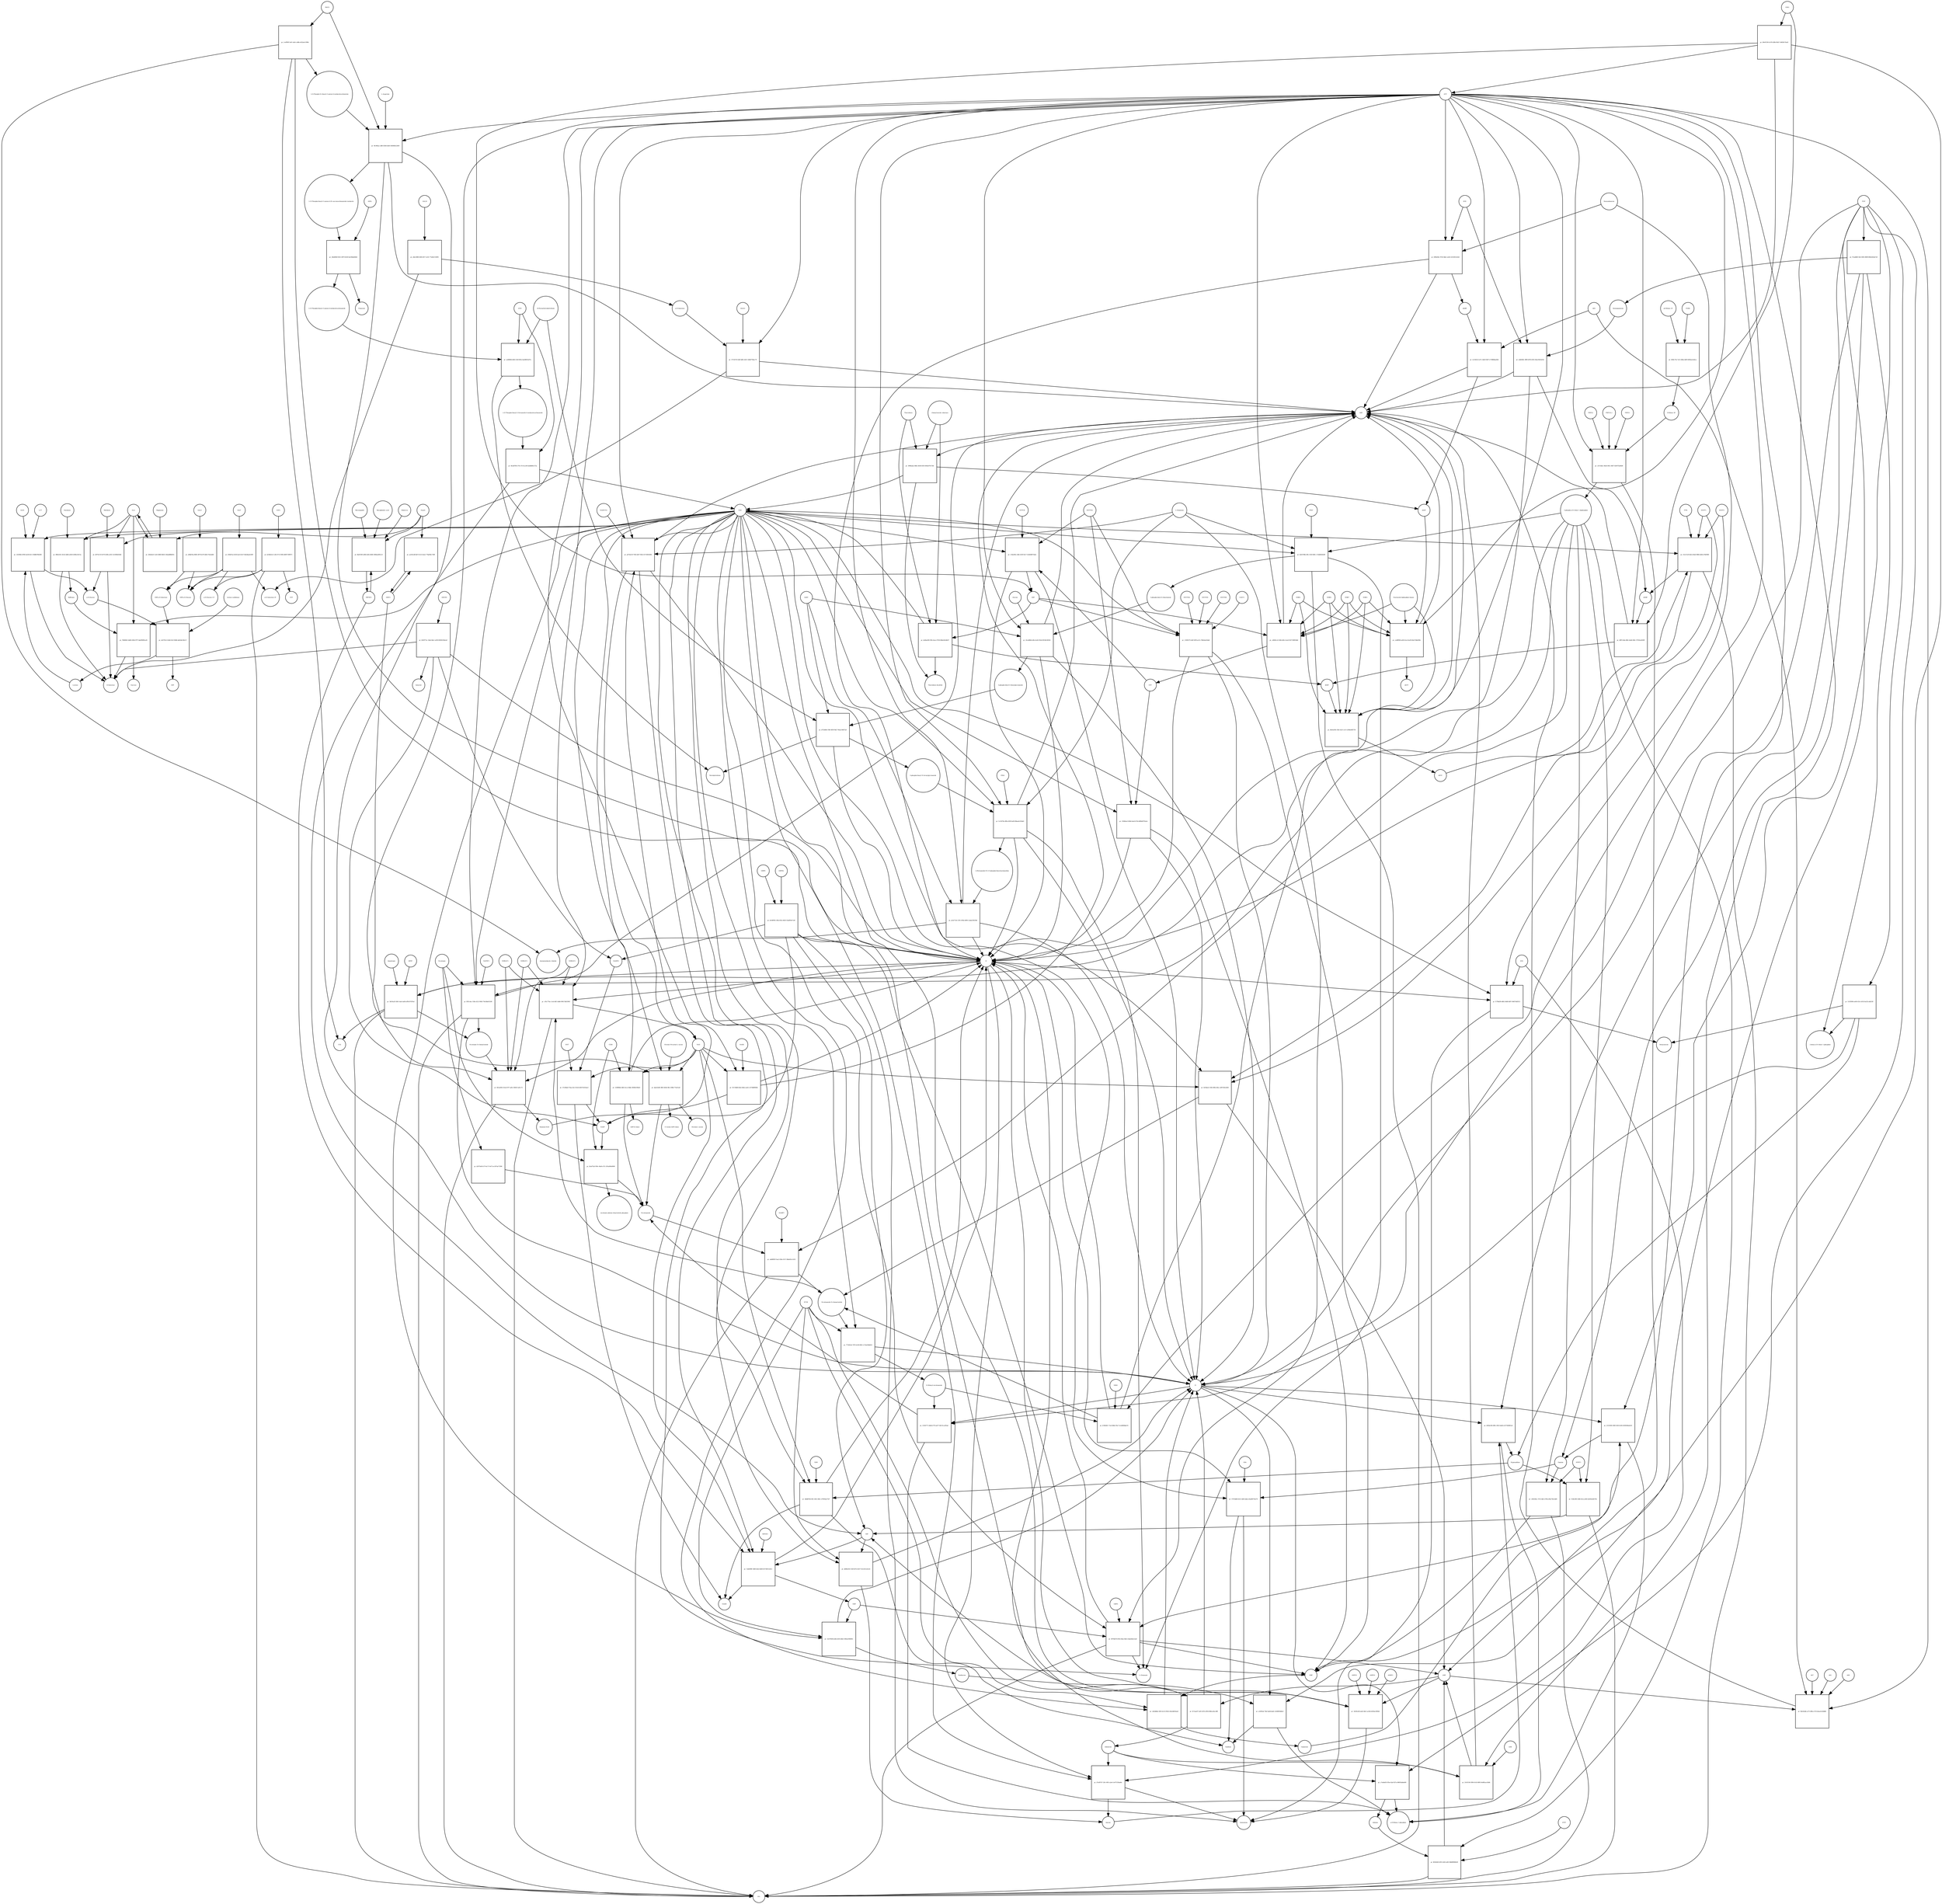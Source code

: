 strict digraph  {
"pr_e8ec4080-4404-4f17-a525-77a0dc510495" [annotation="", bipartite=1, cls=process, fontsize=4, label="pr_e8ec4080-4404-4f17-a525-77a0dc510495", shape=square];
"D-Galactose" [annotation="http_//identifiers.org/CHEBI_27667|http_//identifiers.org/pubchem.compound_439353|http_//identifiers.org/bigg.metabolite_gal_bD", bipartite=0, cls="simple chemical", fontsize=4, label="D-Galactose", shape=circle];
"⍺-D-Galactose" [annotation="http_//identifiers.org/CHEBI_28061|http_//identifiers.org/pubchem.compound_439357|http_//identifiers.org/bigg.metabolite_gal", bipartite=0, cls="simple chemical", fontsize=4, label="⍺-D-Galactose", shape=circle];
GALM [annotation="http_//identifiers.org/uniprot_Q96C23", bipartite=0, cls=macromolecule, fontsize=4, label=GALM, shape=circle];
"pr_3715472f-42df-4d9c-b613-3d0d77bfac79" [annotation="", bipartite=1, cls=process, fontsize=4, label="pr_3715472f-42df-4d9c-b613-3d0d77bfac79", shape=square];
"⍺-D-Galactose-1P" [annotation="http_//identifiers.org/CHEBI_17973|http_//identifiers.org/pubchem.compound_123912|http_//identifiers.org/bigg.metabolite_gal1p", bipartite=0, cls="simple chemical", fontsize=4, label="⍺-D-Galactose-1P", shape=circle];
GALK1 [annotation="http_//identifiers.org/uniprot_P51570", bipartite=0, cls=macromolecule, fontsize=4, label=GALK1, shape=circle];
ATP [annotation="http_//identifiers.org/CHEBI_15422|http_//identifiers.org/pubchem.compound_5957|http_//identifiers.org/bigg.metabolite_atp", bipartite=0, cls="simple chemical", fontsize=4, label=ATP, shape=circle];
ADP [annotation="http_//identifiers.org/CHEBI_16761|http_//identifiers.org/pubchem.compound_6022|http_//identifiers.org/bigg.metabolite_adp", bipartite=0, cls="simple chemical", fontsize=4, label=ADP, shape=circle];
"pr_f2fdd7ea-6238-4ac6-8c47-66e4baeb16f9" [annotation="", bipartite=1, cls=process, fontsize=4, label="pr_f2fdd7ea-6238-4ac6-8c47-66e4baeb16f9", shape=square];
"UDP-⍺-D-Galactose" [annotation="http_//identifiers.org/CHEBI_66914|http_//identifiers.org/pubchem.compound_18068|http_//identifiers.org/bigg.metabolite_udpgal", bipartite=0, cls="simple chemical", fontsize=4, label="UDP-⍺-D-Galactose", shape=circle];
GALT [annotation="http_//identifiers.org/uniprot_P07902", bipartite=0, cls=macromolecule, fontsize=4, label=GALT, shape=circle];
"UDP-⍺-D-Glucose" [annotation="http_//identifiers.org/CHEBI_46229|http_//identifiers.org/pubchem.compound_8629|http_//identifiers.org/bigg.metabolite_udpg", bipartite=0, cls="simple chemical", fontsize=4, label="UDP-⍺-D-Glucose", shape=circle];
"⍺-D-Glucose-1-P" [annotation="http_//identifiers.org/CHEBI_29042|http_//identifiers.org/pubchem.compound_439165|http_//identifiers.org/bigg.metabolite_g1p", bipartite=0, cls="simple chemical", fontsize=4, label="⍺-D-Glucose-1-P", shape=circle];
"pr_b236dcb2-1c46-4715-93f6-d490719f9f73" [annotation="", bipartite=1, cls=process, fontsize=4, label="pr_b236dcb2-1c46-4715-93f6-d490719f9f73", shape=square];
UGP2 [annotation="http_//identifiers.org/uniprot_Q16851", bipartite=0, cls=macromolecule, fontsize=4, label=UGP2, shape=circle];
PPi [annotation="http_//identifiers.org/CHEBI_18361|http_//identifiers.org/pubchem.compound_644102|http_//identifiers.org/bigg.metabolite_ppi", bipartite=0, cls="simple chemical", fontsize=4, label=PPi, shape=circle];
UTP [annotation="http_//identifiers.org/CHEBI_15713|http_//identifiers.org/pubchem.compound_6133|http_//identifiers.org/bigg.metabolite_utp", bipartite=0, cls="simple chemical", fontsize=4, label=UTP, shape=circle];
"pr_efdbb7ba-8085-4979-b270-b60c7542a4b0" [annotation="", bipartite=1, cls=process, fontsize=4, label="pr_efdbb7ba-8085-4979-b270-b60c7542a4b0", shape=square];
GALE [annotation="http_//identifiers.org/uniprot_Q14376", bipartite=0, cls=macromolecule, fontsize=4, label=GALE, shape=circle];
Lactose [annotation="http_//identifiers.org/CHEBI_17716|http_//identifiers.org/pubchem.compound_440995|http_//identifiers.org/bigg.metabolite_lcts", bipartite=0, cls="simple chemical", fontsize=4, label=Lactose, shape=circle];
"pr_141608c4-ff06-4a58-b5c5-39d8b7f8e600" [annotation="", bipartite=1, cls=process, fontsize=4, label="pr_141608c4-ff06-4a58-b5c5-39d8b7f8e600", shape=square];
GLB1 [annotation="http_//identifiers.org/uniprot_P16278", bipartite=0, cls=macromolecule, fontsize=4, label=GLB1, shape=circle];
LCT [annotation="http_//identifiers.org/uniprot_P09848", bipartite=0, cls=macromolecule, fontsize=4, label=LCT, shape=circle];
H2O [annotation="http_//identifiers.org/CHEBI_15377|http_//identifiers.org/pubchem.compound_962|http_//identifiers.org/bigg.metabolite_h2o", bipartite=0, cls="simple chemical", fontsize=4, label=H2O, shape=circle];
"⍺-D-Glucose" [annotation="http_//identifiers.org/CHEBI_28102|http_//identifiers.org/pubchem.compound_79025|http_//identifiers.org/bigg.metabolite_glc__D", bipartite=0, cls="simple chemical", fontsize=4, label="⍺-D-Glucose", shape=circle];
"pr_043977ec-18ed-4be1-a039-85850109a2ef" [annotation="", bipartite=1, cls=process, fontsize=4, label="pr_043977ec-18ed-4be1-a039-85850109a2ef", shape=square];
Galacitol [annotation="http_//identifiers.org/CHEBI_16813|http_//identifiers.org/pubchem.compound_11850|http_//identifiers.org/bigg.metabolite_galt", bipartite=0, cls="simple chemical", fontsize=4, label=Galacitol, shape=circle];
AKR1B1 [annotation="http_//identifiers.org/uniprot_P15121", bipartite=0, cls=macromolecule, fontsize=4, label=AKR1B1, shape=circle];
NADP [annotation="http_//identifiers.org/CHEBI_18009|http_//identifiers.org/pubchem.compound_5886|http_//identifiers.org/bigg.metabolite_nadp", bipartite=0, cls="simple chemical", fontsize=4, label=NADP, shape=circle];
NADPH [annotation="http_//identifiers.org/CHEBI_16474|http_//identifiers.org/pubchem.compound_5884|http_//identifiers.org/bigg.metabolite_nadph", bipartite=0, cls="simple chemical", fontsize=4, label=NADPH, shape=circle];
H [annotation="http_//identifiers.org/CHEBI_24636|http_//identifiers.org/pubchem.compound_1038|http_//identifiers.org/bigg.metabolite_h", bipartite=0, cls="simple chemical", fontsize=4, label=H, shape=circle];
Melibiose [annotation="http_//identifiers.org/CHEBI_28053|http_//identifiers.org/pubchem.compound_440658|http_//identifiers.org/bigg.metabolite_melib", bipartite=0, cls="simple chemical", fontsize=4, label=Melibiose, shape=circle];
"pr_b9752110-6279-429b-a236-1221806d16b6" [annotation="", bipartite=1, cls=process, fontsize=4, label="pr_b9752110-6279-429b-a236-1221806d16b6", shape=square];
GLA [annotation="http_//identifiers.org/uniprot_P06280", bipartite=0, cls=macromolecule, fontsize=4, label=GLA, shape=circle];
Raffinose [annotation="http_//identifiers.org/CHEBI_16634|http_//identifiers.org/pubchem.compound_439242|http_//identifiers.org/bigg.metabolite_raffin", bipartite=0, cls="simple chemical", fontsize=4, label=Raffinose, shape=circle];
"pr_76fd0641-bb80-450b-97f7-bdef9699ca45" [annotation="", bipartite=1, cls=process, fontsize=4, label="pr_76fd0641-bb80-450b-97f7-bdef9699ca45", shape=square];
Sucrose [annotation="http_//identifiers.org/CHEBI_17992|http_//identifiers.org/pubchem.compound_5988|http_//identifiers.org/bigg.metabolite_sucr", bipartite=0, cls="simple chemical", fontsize=4, label=Sucrose, shape=circle];
"pr_e62793c3-feb8-43cf-80d6-da82de166c1f" [annotation="", bipartite=1, cls=process, fontsize=4, label="pr_e62793c3-feb8-43cf-80d6-da82de166c1f", shape=square];
"lactose synthetase" [annotation="http_//identifiers.org/uniprot_P00709|http_//identifiers.org/uniprot_P15291", bipartite=0, cls=complex, fontsize=4, label="lactose synthetase", shape=circle];
UDP [annotation="http_//identifiers.org/CHEBI_17659|http_//identifiers.org/pubchem.compound_6031|http_//identifiers.org/bigg.metabolite_udp", bipartite=0, cls="simple chemical", fontsize=4, label=UDP, shape=circle];
Stachyose [annotation="http_//identifiers.org/CHEBI_17164|http_//identifiers.org/pubchem.compound_439531|http_//identifiers.org/bigg.metabolite_stys", bipartite=0, cls="simple chemical", fontsize=4, label=Stachyose, shape=circle];
"pr_980e410c-8c0e-4d46-a458-fc6f8ec8215a" [annotation="", bipartite=1, cls=process, fontsize=4, label="pr_980e410c-8c0e-4d46-a458-fc6f8ec8215a", shape=square];
NAD [annotation="http_//identifiers.org/CHEBI_15846|http_//identifiers.org/pubchem.compound_5892|http_//identifiers.org/bigg.metabolite_nad", bipartite=0, cls="simple chemical", fontsize=4, label=NAD, shape=circle];
"pr_67e7bd84-bfa4-4b4e-aee6-c2578d8f906b" [annotation="", bipartite=1, cls=process, fontsize=4, label="pr_67e7bd84-bfa4-4b4e-aee6-c2578d8f906b", shape=square];
NADK [annotation="http_//identifiers.org/uniprot_O95544", bipartite=0, cls=macromolecule, fontsize=4, label=NADK, shape=circle];
"pr_37c64ba9-70aa-42c3-9cb5-b8107e61bea3" [annotation="", bipartite=1, cls=process, fontsize=4, label="pr_37c64ba9-70aa-42c3-9cb5-b8107e61bea3", shape=square];
NADH [annotation="http_//identifiers.org/CHEBI_16908|http_//identifiers.org/pubchem.compound_439153|http_//identifiers.org/bigg.metabolite_nadh", bipartite=0, cls="simple chemical", fontsize=4, label=NADH, shape=circle];
NNT [annotation="http_//identifiers.org/uniprot_Q13423", bipartite=0, cls=macromolecule, fontsize=4, label=NNT, shape=circle];
"Deamino-NAD" [annotation="http_//identifiers.org/CHEBI_18304|http_//identifiers.org/pubchem.compound_135421870|http_//identifiers.org/bigg.metabolite_dnad", bipartite=0, cls="simple chemical", fontsize=4, label="Deamino-NAD", shape=circle];
"pr_ad73dc39-7936-4d37-9622-f2735f025ff4" [annotation="", bipartite=1, cls=process, fontsize=4, label="pr_ad73dc39-7936-4d37-9622-f2735f025ff4", shape=square];
NADSYN1 [annotation="urn_miriam_pubmed_12547821|http_//identifiers.org/uniprot_Q6IA69", bipartite=0, cls=macromolecule, fontsize=4, label=NADSYN1, shape=circle];
"L-Glutamine" [annotation="http_//identifiers.org/CHEBI_18050|http_//identifiers.org/pubchem.compound_5961|http_//identifiers.org/bigg.metabolite_gln__L", bipartite=0, cls="simple chemical", fontsize=4, label="L-Glutamine", shape=circle];
"L-Glutamate" [annotation="http_//identifiers.org/CHEBI_16015|http_//identifiers.org/pubchem.compound_33032|http_//identifiers.org/bigg.metabolite_glu__L", bipartite=0, cls="simple chemical", fontsize=4, label="L-Glutamate", shape=circle];
"Nicotinamide D-ribonucleotide" [annotation="http_//identifiers.org/CHEBI_16171|http_//identifiers.org/pubchem.compound_14180", bipartite=0, cls="simple chemical", fontsize=4, label="Nicotinamide D-ribonucleotide", shape=circle];
"pr_c05c774a-c1ed-44f1-bdb6-99017db55965" [annotation="", bipartite=1, cls=process, fontsize=4, label="pr_c05c774a-c1ed-44f1-bdb6-99017db55965", shape=square];
NMNAT2 [annotation="urn_miriam_pubmed_12359228|http_//identifiers.org/uniprot_Q9BZQ4", bipartite=0, cls=macromolecule, fontsize=4, label=NMNAT2, shape=circle];
NMNAT1 [annotation="urn_miriam_pubmed_12359228|http_//identifiers.org/uniprot_Q9HAN9", bipartite=0, cls=macromolecule, fontsize=4, label=NMNAT1, shape=circle];
NMNAT3 [annotation="urn_miriam_pubmed_17402747|http_//identifiers.org/uniprot_Q96T66", bipartite=0, cls=macromolecule, fontsize=4, label=NMNAT3, shape=circle];
"pr_fef3dea5-1f40-490e-b9ec-a007d1bc8ef6" [annotation="", bipartite=1, cls=process, fontsize=4, label="pr_fef3dea5-1f40-490e-b9ec-a007d1bc8ef6", shape=square];
ENPP1 [annotation="http_//identifiers.org/uniprot_P22413", bipartite=0, cls=macromolecule, fontsize=4, label=ENPP1, shape=circle];
ENPP3 [annotation="http_//identifiers.org/uniprot_O14638", bipartite=0, cls=macromolecule, fontsize=4, label=ENPP3, shape=circle];
AMP [annotation="http_//identifiers.org/CHEBI_16027|http_//identifiers.org/pubchem.compound_6083|http_//identifiers.org/bigg.metabolite_amp", bipartite=0, cls="simple chemical", fontsize=4, label=AMP, shape=circle];
"N-Ribosyl-nicotinamide" [annotation="http_//identifiers.org/CHEBI_15927|http_//identifiers.org/pubchem.compound_439924|http_//identifiers.org/bigg.metabolite_rnam", bipartite=0, cls="simple chemical", fontsize=4, label="N-Ribosyl-nicotinamide", shape=circle];
"pr_fc9b5661-71a4-48de-95a7-2ceb964bda7d" [annotation="", bipartite=1, cls=process, fontsize=4, label="pr_fc9b5661-71a4-48de-95a7-2ceb964bda7d", shape=square];
NRK1 [annotation="http_//identifiers.org/uniprot_Q9NWW6", bipartite=0, cls=macromolecule, fontsize=4, label=NRK1, shape=circle];
"pr_771663e4-7676-4c96-8041-e7c8a29ddd14" [annotation="", bipartite=1, cls=process, fontsize=4, label="pr_771663e4-7676-4c96-8041-e7c8a29ddd14", shape=square];
NT5E [annotation="urn_miriam_pubmed_2848759|http_//identifiers.org/uniprot_P21589", bipartite=0, cls=macromolecule, fontsize=4, label=NT5E, shape=circle];
Pi [annotation="http_//identifiers.org/CHEBI_18367|http_//identifiers.org/pubchem.compound_1061|http_//identifiers.org/bigg.metabolite_pi", bipartite=0, cls="simple chemical", fontsize=4, label=Pi, shape=circle];
Nicotinate [annotation="http_//identifiers.org/CHEBI_32544|http_//identifiers.org/pubchem.compound_937|http_//identifiers.org/bigg.metabolite_nicnt", bipartite=0, cls="simple chemical", fontsize=4, label=Nicotinate, shape=circle];
"pr_02ed73af-939c-40a8-a721-291a600e8000" [annotation="", bipartite=1, cls=process, fontsize=4, label="pr_02ed73af-939c-40a8-a721-291a600e8000", shape=square];
Nicotinamide [annotation="http_//identifiers.org/CHEBI_17154|http_//identifiers.org/pubchem.compound_936|http_//identifiers.org/bigg.metabolite_ncam", bipartite=0, cls="simple chemical", fontsize=4, label=Nicotinamide, shape=circle];
CD38 [annotation="urn_miriam_pubmed_16690024|http_//identifiers.org/uniprot_P28907", bipartite=0, cls=macromolecule, fontsize=4, label=CD38, shape=circle];
"nicotinate-adenine dinucleotide phosphate" [annotation="http_//identifiers.org/CHEBI_75967|http_//identifiers.org/pubchem.compound_71768143", bipartite=0, cls="simple chemical", fontsize=4, label="nicotinate-adenine dinucleotide phosphate", shape=circle];
"pr_addd903f-5aa2-42be-b7a7-4bbe82ce1d12" [annotation="", bipartite=1, cls=process, fontsize=4, label="pr_addd903f-5aa2-42be-b7a7-4bbe82ce1d12", shape=square];
NAMPT [annotation="http_//identifiers.org/uniprot_P43490", bipartite=0, cls=macromolecule, fontsize=4, label=NAMPT, shape=circle];
"5-phospho-⍺-D-ribose 1-diphosphate" [annotation="http_//identifiers.org/CHEBI_17111|http_//identifiers.org/pubchem.compound_7339|http_//identifiers.org/bigg.metabolite_prpp", bipartite=0, cls="simple chemical", fontsize=4, label="5-phospho-⍺-D-ribose 1-diphosphate", shape=circle];
"pr_15202771-8edb-4776-ab77-0d131ca2f5ad" [annotation="", bipartite=1, cls=process, fontsize=4, label="pr_15202771-8edb-4776-ab77-0d131ca2f5ad", shape=square];
PNP [annotation="http_//identifiers.org/uniprot_P00491", bipartite=0, cls=macromolecule, fontsize=4, label=PNP, shape=circle];
"⍺-D-Ribose 1-phosphate" [annotation="http_//identifiers.org/CHEBI_16300|http_//identifiers.org/pubchem.compound_439236|http_//identifiers.org/bigg.metabolite_r1p", bipartite=0, cls="simple chemical", fontsize=4, label="⍺-D-Ribose 1-phosphate", shape=circle];
"pr_dadc42d6-3863-462b-98c3-986c774c61a8" [annotation="", bipartite=1, cls=process, fontsize=4, label="pr_dadc42d6-3863-462b-98c3-986c774c61a8", shape=square];
SIRT5 [annotation="urn_miriam_pubmed_17694089|http_//identifiers.org/uniprot_Q9NXA8", bipartite=0, cls=macromolecule, fontsize=4, label=SIRT5, shape=circle];
"Histone N6-acetyl-L-lysine" [annotation="http_//identifiers.org/pubchem.substance_5094", bipartite=0, cls="simple chemical", fontsize=4, label="Histone N6-acetyl-L-lysine", shape=circle];
"O-Acetyl-ADP-ribose" [annotation="http_//identifiers.org/CHEBI_76279|http_//identifiers.org/pubchem.compound_72193709", bipartite=0, cls="simple chemical", fontsize=4, label="O-Acetyl-ADP-ribose", shape=circle];
"Histone-L-lysine" [annotation="http_//identifiers.org/CHEBI_5738|http_//identifiers.org/pubchem.substance_5447|http_//identifiers.org/pubchem.substance_223439948", bipartite=0, cls="simple chemical", fontsize=4, label="Histone-L-lysine", shape=circle];
"pr_2189f84d-3d62-4cce-9dde-5ffd9e55fbd3" [annotation="", bipartite=1, cls=process, fontsize=4, label="pr_2189f84d-3d62-4cce-9dde-5ffd9e55fbd3", shape=square];
"ADP-D-ribose" [annotation="http_//identifiers.org/CHEBI_16960|http_//identifiers.org/pubchem.compound_33576", bipartite=0, cls="simple chemical", fontsize=4, label="ADP-D-ribose", shape=circle];
"Nicotinate D-ribonucleotide" [annotation="http_//identifiers.org/CHEBI_15763|http_//identifiers.org/pubchem.compound_121992|http_//identifiers.org/bigg.metabolite_nicrnt", bipartite=0, cls="simple chemical", fontsize=4, label="Nicotinate D-ribonucleotide", shape=circle];
"pr_841ad581-61ed-47f7-ad5c-083b7ca81c72" [annotation="", bipartite=1, cls=process, fontsize=4, label="pr_841ad581-61ed-47f7-ad5c-083b7ca81c72", shape=square];
Quinolinate [annotation="http_//identifiers.org/CHEBI_16675|http_//identifiers.org/pubchem.compound_1066|http_//identifiers.org/bigg.metabolite_quln", bipartite=0, cls="simple chemical", fontsize=4, label=Quinolinate, shape=circle];
"pr_5bf16a29-3b91-4afe-ba0b-eff9c97d7fed" [annotation="", bipartite=1, cls=process, fontsize=4, label="pr_5bf16a29-3b91-4afe-ba0b-eff9c97d7fed", shape=square];
QPRT [annotation="http_//identifiers.org/uniprot_Q15274", bipartite=0, cls=macromolecule, fontsize=4, label=QPRT, shape=circle];
CO2 [annotation="http_//identifiers.org/CHEBI_16526|http_//identifiers.org/pubchem.compound_280|http_//identifiers.org/bigg.metabolite_co2", bipartite=0, cls="simple chemical", fontsize=4, label=CO2, shape=circle];
"pr_8f1fc4ac-538a-4212-90d5-79e38de05189" [annotation="", bipartite=1, cls=process, fontsize=4, label="pr_8f1fc4ac-538a-4212-90d5-79e38de05189", shape=square];
NAPRT1 [annotation="http_//identifiers.org/uniprot_Q6XQN6", bipartite=0, cls=macromolecule, fontsize=4, label=NAPRT1, shape=circle];
"pr_42973efd-fc70-4c71-9e72-ec507ae73396" [annotation="", bipartite=1, cls=process, fontsize=4, label="pr_42973efd-fc70-4c71-9e72-ec507ae73396", shape=square];
"⍺D-Ribose 1P" [annotation="http_//identifiers.org/CHEBI_16300|http_//identifiers.org/pubchem.compound_439236|http_//identifiers.org/bigg.metabolite_r1p", bipartite=0, cls="simple chemical", fontsize=4, label="⍺D-Ribose 1P", shape=circle];
"pr_fd56c75e-7a15-466a-b4f0-82f0eee5e6ca" [annotation="", bipartite=1, cls=process, fontsize=4, label="pr_fd56c75e-7a15-466a-b4f0-82f0eee5e6ca", shape=square];
"D-Ribose 5P" [annotation="http_//identifiers.org/CHEBI_78679|http_//identifiers.org/pubchem.compound_439167", bipartite=0, cls="simple chemical", fontsize=4, label="D-Ribose 5P", shape=circle];
PGM2 [annotation="http_//identifiers.org/uniprot_Q96G03", bipartite=0, cls=macromolecule, fontsize=4, label=PGM2, shape=circle];
"pr_cb7c6dec-80a8-495c-8467-62f67f3a80d9" [annotation="", bipartite=1, cls=process, fontsize=4, label="pr_cb7c6dec-80a8-495c-8467-62f67f3a80d9", shape=square];
PRPS1 [annotation="http_//identifiers.org/uniprot_P60891", bipartite=0, cls=macromolecule, fontsize=4, label=PRPS1, shape=circle];
PRPS2 [annotation="http_//identifiers.org/uniprot_P11908", bipartite=0, cls=macromolecule, fontsize=4, label=PRPS2, shape=circle];
PRPS1L1 [annotation="http_//identifiers.org/uniprot_P21108", bipartite=0, cls=macromolecule, fontsize=4, label=PRPS1L1, shape=circle];
"pr_9a02708b-2f6c-41fd-9d9c-c7e4b002b5d9" [annotation="", bipartite=1, cls=process, fontsize=4, label="pr_9a02708b-2f6c-41fd-9d9c-c7e4b002b5d9", shape=square];
"5-phospho-beta-D-ribosylamine" [annotation="http_//identifiers.org/CHEBI_37737|http_//identifiers.org/pubchem.compound_439905|http_//identifiers.org/bigg.metabolite_pram", bipartite=0, cls="simple chemical", fontsize=4, label="5-phospho-beta-D-ribosylamine", shape=circle];
PPAT [annotation="http_//identifiers.org/uniprot_Q06203", bipartite=0, cls=macromolecule, fontsize=4, label=PPAT, shape=circle];
"pr_16ca886d-e6fa-4e26-91b4-0f238cf4f361" [annotation="", bipartite=1, cls=process, fontsize=4, label="pr_16ca886d-e6fa-4e26-91b4-0f238cf4f361", shape=square];
"5-phospho-beta-D-ribosylglycinamide" [annotation="http_//identifiers.org/CHEBI_143788|http_//identifiers.org/pubchem.compound_129630972|http_//identifiers.org/bigg.metabolite_gar", bipartite=0, cls="simple chemical", fontsize=4, label="5-phospho-beta-D-ribosylglycinamide", shape=circle];
GART [annotation="http_//identifiers.org/uniprot_P22102", bipartite=0, cls=macromolecule, fontsize=4, label=GART, shape=circle];
Glycine [annotation="http_//identifiers.org/CHEBI_15428|http_//identifiers.org/pubchem.compound_750|http_//identifiers.org/bigg.metabolite_gly", bipartite=0, cls="simple chemical", fontsize=4, label=Glycine, shape=circle];
"pr_ef7a6d6d-19bf-4859-9ba7-94aac9db72af" [annotation="", bipartite=1, cls=process, fontsize=4, label="pr_ef7a6d6d-19bf-4859-9ba7-94aac9db72af", shape=square];
"5-phosphoribosyl-N-formylglycinamide" [annotation="http_//identifiers.org/pubchem.compound_129652037|http_//identifiers.org/bigg.metabolite_fgam", bipartite=0, cls="simple chemical", fontsize=4, label="5-phosphoribosyl-N-formylglycinamide", shape=circle];
"10-Formyltetrahydrofolate" [annotation="http_//identifiers.org/CHEBI_15637|http_//identifiers.org/pubchem.compound_135450591|http_//identifiers.org/bigg.metabolite_10fthf", bipartite=0, cls="simple chemical", fontsize=4, label="10-Formyltetrahydrofolate", shape=circle];
Tetrahydrofolate [annotation="http_//identifiers.org/CHEBI_67016|http_//identifiers.org/pubchem.compound_135444742|http_//identifiers.org/bigg.metabolite_thf", bipartite=0, cls="simple chemical", fontsize=4, label=Tetrahydrofolate, shape=circle];
"pr_5c16376e-8f0a-493f-be00-88aadc419ab5" [annotation="", bipartite=1, cls=process, fontsize=4, label="pr_5c16376e-8f0a-493f-be00-88aadc419ab5", shape=square];
"2-(Formamido)-N1-(5'-phosphoribosyl)acetamidine" [annotation="http_//identifiers.org/pubchem.compound_5462266|http_//identifiers.org/bigg.metabolite_fpram", bipartite=0, cls="simple chemical", fontsize=4, label="2-(Formamido)-N1-(5'-phosphoribosyl)acetamidine", shape=circle];
PFAS [annotation="http_//identifiers.org/uniprot_O15067", bipartite=0, cls=macromolecule, fontsize=4, label=PFAS, shape=circle];
"pr_ae2e71e4-1291-459a-b090-c2aba53023b6" [annotation="", bipartite=1, cls=process, fontsize=4, label="pr_ae2e71e4-1291-459a-b090-c2aba53023b6", shape=square];
"Aminoimidazole ribotide" [annotation="http_//identifiers.org/CHEBI_138560|http_//identifiers.org/pubchem.compound_161500|http_//identifiers.org/bigg.metabolite_airs", bipartite=0, cls="simple chemical", fontsize=4, label="Aminoimidazole ribotide", shape=circle];
"pr_1ceff90f-5e01-4a9c-a9db-e022a4c1998c" [annotation="", bipartite=1, cls=process, fontsize=4, label="pr_1ceff90f-5e01-4a9c-a9db-e022a4c1998c", shape=square];
"1-(5-Phospho-D-ribosyl)-5-amino-4-imidazolecarboxylate" [annotation="http_//identifiers.org/CHEBI_28413|http_//identifiers.org/pubchem.compound_165388|http_//identifiers.org/bigg.metabolite_5aizc", bipartite=0, cls="simple chemical", fontsize=4, label="1-(5-Phospho-D-ribosyl)-5-amino-4-imidazolecarboxylate", shape=circle];
PAICS [annotation="http_//identifiers.org/uniprot_P22234", bipartite=0, cls=macromolecule, fontsize=4, label=PAICS, shape=circle];
"pr_9fc96faa-cd80-4568-b5d0-564940b12609" [annotation="", bipartite=1, cls=process, fontsize=4, label="pr_9fc96faa-cd80-4568-b5d0-564940b12609", shape=square];
"1-(5'-Phosphoribosyl)-5-amino-4-(N-succinocarboxamide)-imidazole" [annotation="http_//identifiers.org/CHEBI_18319|http_//identifiers.org/pubchem.compound_160666", bipartite=0, cls="simple chemical", fontsize=4, label="1-(5'-Phosphoribosyl)-5-amino-4-(N-succinocarboxamide)-imidazole", shape=circle];
"L-Aspartate" [annotation="http_//identifiers.org/CHEBI_17053|http_//identifiers.org/pubchem.compound_5960|http_//identifiers.org/bigg.metabolite_asp__L", bipartite=0, cls="simple chemical", fontsize=4, label="L-Aspartate", shape=circle];
"pr_36ebf6b9-0431-4879-9e58-0acf6dda0b0d" [annotation="", bipartite=1, cls=process, fontsize=4, label="pr_36ebf6b9-0431-4879-9e58-0acf6dda0b0d", shape=square];
"1-(5'-Phosphoribosyl)-5-amino-4-imidazolecarboxamide" [annotation="http_//identifiers.org/CHEBI_18406|http_//identifiers.org/pubchem.compound_65110|http_//identifiers.org/bigg.metabolite_aicar", bipartite=0, cls="simple chemical", fontsize=4, label="1-(5'-Phosphoribosyl)-5-amino-4-imidazolecarboxamide", shape=circle];
ADSL [annotation="http_//identifiers.org/uniprot_P30566", bipartite=0, cls=macromolecule, fontsize=4, label=ADSL, shape=circle];
Fumarate [annotation="http_//identifiers.org/CHEBI_29806|http_//identifiers.org/pubchem.compound_5460307|http_//identifiers.org/bigg.metabolite_fum", bipartite=0, cls="simple chemical", fontsize=4, label=Fumarate, shape=circle];
"pr_ee96ffb6-b002-416f-8f3e-fad28835e97a" [annotation="", bipartite=1, cls=process, fontsize=4, label="pr_ee96ffb6-b002-416f-8f3e-fad28835e97a", shape=square];
"1-(5'-Phosphoribosyl)-5-formamido-4-imidazolecarboxamide" [annotation="http_//identifiers.org/CHEBI_18381|http_//identifiers.org/pubchem.compound_166760|http_//identifiers.org/bigg.metabolite_fprica", bipartite=0, cls="simple chemical", fontsize=4, label="1-(5'-Phosphoribosyl)-5-formamido-4-imidazolecarboxamide", shape=circle];
ATIC [annotation="http_//identifiers.org/uniprot_P31939", bipartite=0, cls=macromolecule, fontsize=4, label=ATIC, shape=circle];
"pr_84cd8780-3741-47c8-ac06-6a8d6861272a" [annotation="", bipartite=1, cls=process, fontsize=4, label="pr_84cd8780-3741-47c8-ac06-6a8d6861272a", shape=square];
IMP [annotation="http_//identifiers.org/CHEBI_17202|http_//identifiers.org/pubchem.compound_135398640|http_//identifiers.org/bigg.metabolite_imp", bipartite=0, cls="simple chemical", fontsize=4, label=IMP, shape=circle];
"pr_7ade898f-3488-4eb2-bb06-82730b7a20c2" [annotation="", bipartite=1, cls=process, fontsize=4, label="pr_7ade898f-3488-4eb2-bb06-82730b7a20c2", shape=square];
XMP [annotation="http_//identifiers.org/CHEBI_15652|http_//identifiers.org/pubchem.compound_73323|http_//identifiers.org/bigg.metabolite_xmp", bipartite=0, cls="simple chemical", fontsize=4, label=XMP, shape=circle];
IMPDH1 [annotation="http_//identifiers.org/uniprot_P20839", bipartite=0, cls=macromolecule, fontsize=4, label=IMPDH1, shape=circle];
IMPDH2 [annotation="http_//identifiers.org/uniprot_P12268", bipartite=0, cls=macromolecule, fontsize=4, label=IMPDH2, shape=circle];
"pr_09764d74-f054-44ee-8bc4-3dae6d2e1ea0" [annotation="", bipartite=1, cls=process, fontsize=4, label="pr_09764d74-f054-44ee-8bc4-3dae6d2e1ea0", shape=square];
GMP [annotation="http_//identifiers.org/CHEBI_17345|http_//identifiers.org/pubchem.compound_135398631|http_//identifiers.org/bigg.metabolite_gmp", bipartite=0, cls="simple chemical", fontsize=4, label=GMP, shape=circle];
GMPS [annotation="urn_miriam_pubmed_8089153|http_//identifiers.org/uniprot_P49915", bipartite=0, cls=macromolecule, fontsize=4, label=GMPS, shape=circle];
"pr_69e01556-5a78-428b-83d3-7e863fe74a42" [annotation="", bipartite=1, cls=process, fontsize=4, label="pr_69e01556-5a78-428b-83d3-7e863fe74a42", shape=square];
GDP [annotation="http_//identifiers.org/CHEBI_17552|http_//identifiers.org/pubchem.compound_135398619|http_//identifiers.org/bigg.metabolite_gdp", bipartite=0, cls="simple chemical", fontsize=4, label=GDP, shape=circle];
GUK1 [annotation="urn_miriam_pubmed_8663313|http_//identifiers.org/uniprot_Q16774", bipartite=0, cls=macromolecule, fontsize=4, label=GUK1, shape=circle];
"pr_cd040ccd-326b-4d5c-bca0-032710891b8d" [annotation="", bipartite=1, cls=process, fontsize=4, label="pr_cd040ccd-326b-4d5c-bca0-032710891b8d", shape=square];
GTP [annotation="http_//identifiers.org/CHEBI_15996|http_//identifiers.org/pubchem.compound_35398633|http_//identifiers.org/bigg.metabolite_gtp", bipartite=0, cls="simple chemical", fontsize=4, label=GTP, shape=circle];
NME3 [annotation="http_//identifiers.org/uniprot_Q13232", bipartite=0, cls=macromolecule, fontsize=4, label=NME3, shape=circle];
"Nucleoside diphosphate kinase" [annotation="http_//identifiers.org/uniprot_P15531|http_//identifiers.org/uniprot_P22392", bipartite=0, cls=complex, fontsize=4, label="Nucleoside diphosphate kinase", shape=circle];
NME5 [annotation="http_//identifiers.org/uniprot_P56597", bipartite=0, cls=macromolecule, fontsize=4, label=NME5, shape=circle];
NME6 [annotation="http_//identifiers.org/uniprot_O75414", bipartite=0, cls=macromolecule, fontsize=4, label=NME6, shape=circle];
NME7 [annotation="http_//identifiers.org/uniprot_Q9Y5B8", bipartite=0, cls=macromolecule, fontsize=4, label=NME7, shape=circle];
"pr_de4ba38f-b78e-4aca-9728-048a28cdb027" [annotation="", bipartite=1, cls=process, fontsize=4, label="pr_de4ba38f-b78e-4aca-9728-048a28cdb027", shape=square];
dGDP [annotation="http_//identifiers.org/CHEBI_28862|http_//identifiers.org/pubchem.compound_135398595|http_//identifiers.org/bigg.metabolite_dgdp", bipartite=0, cls="simple chemical", fontsize=4, label=dGDP, shape=circle];
"ribonucleoside reductase" [annotation="http_//identifiers.org/uniprot_P23921|http_//identifiers.org/uniprot_P31350|http_//identifiers.org/uniprot_Q7LG56", bipartite=0, cls=complex, fontsize=4, label="ribonucleoside reductase", shape=circle];
Thioredoxin [annotation="http_//identifiers.org/CHEBI_15033|http_//identifiers.org/pubchem.substance_223441017|http_//identifiers.org/pubchem.substance_3635", bipartite=0, cls="simple chemical", fontsize=4, label=Thioredoxin, shape=circle];
"Thioredoxin disulfide" [annotation="http_//identifiers.org/CHEBI_18191|http_//identifiers.org/pubchem.substance_11533266|http_//identifiers.org/pubchem.substance_3636", bipartite=0, cls="simple chemical", fontsize=4, label="Thioredoxin disulfide", shape=circle];
"pr_0de4a50b-33b2-4a51-a1cf-a568a0df5750" [annotation="", bipartite=1, cls=process, fontsize=4, label="pr_0de4a50b-33b2-4a51-a1cf-a568a0df5750", shape=square];
dGTP [annotation="http_//identifiers.org/CHEBI_16497|http_//identifiers.org/pubchem.compound_135398599|http_//identifiers.org/bigg.metabolite_dgtp", bipartite=0, cls="simple chemical", fontsize=4, label=dGTP, shape=circle];
dGMP [annotation="http_//identifiers.org/CHEBI_16192|http_//identifiers.org/pubchem.compound_135398597|http_//identifiers.org/bigg.metabolite_dgmp", bipartite=0, cls="simple chemical", fontsize=4, label=dGMP, shape=circle];
"pr_d997cd4a-86fe-4edb-940c-5791fee4509f" [annotation="", bipartite=1, cls=process, fontsize=4, label="pr_d997cd4a-86fe-4edb-940c-5791fee4509f", shape=square];
Deoxyguanosine [annotation="http_//identifiers.org/CHEBI_17172|http_//identifiers.org/pubchem.compound_135398592|http_//identifiers.org/bigg.metabolite_dgsn", bipartite=0, cls="simple chemical", fontsize=4, label=Deoxyguanosine, shape=circle];
"pr_a44636fc-98f9-407b-8181-6bcef3b1b25d" [annotation="", bipartite=1, cls=process, fontsize=4, label="pr_a44636fc-98f9-407b-8181-6bcef3b1b25d", shape=square];
DCK [annotation="http_//identifiers.org/uniprot_P27707", bipartite=0, cls=macromolecule, fontsize=4, label=DCK, shape=circle];
"pr_f7aadb80-5faf-4092-8689-860e442da7e0" [annotation="", bipartite=1, cls=process, fontsize=4, label="pr_f7aadb80-5faf-4092-8689-860e442da7e0", shape=square];
Guanine [annotation="http_//identifiers.org/CHEBI_16235|http_//identifiers.org/pubchem.compound_135398634|http_//identifiers.org/bigg.metabolite_gua", bipartite=0, cls="simple chemical", fontsize=4, label=Guanine, shape=circle];
"2-deoxy-⍺-D-ribose 1-phosphate" [annotation="http_//identifiers.org/CHEBI_28542|http_//identifiers.org/pubchem.compound_439287|http_//identifiers.org/bigg.metabolite_2dr1p", bipartite=0, cls="simple chemical", fontsize=4, label="2-deoxy-⍺-D-ribose 1-phosphate", shape=circle];
"pr_512c51e9-b4cb-40a0-9866-dd41a79d3969" [annotation="", bipartite=1, cls=process, fontsize=4, label="pr_512c51e9-b4cb-40a0-9866-dd41a79d3969", shape=square];
ITPA [annotation="http_//identifiers.org/uniprot_Q9BY32", bipartite=0, cls=macromolecule, fontsize=4, label=ITPA, shape=circle];
"pr_c80339ec-3725-4dfc-b70b-e90a758c2b85" [annotation="", bipartite=1, cls=process, fontsize=4, label="pr_c80339ec-3725-4dfc-b70b-e90a758c2b85", shape=square];
HPRT1 [annotation="http_//identifiers.org/uniprot_P00492", bipartite=0, cls=macromolecule, fontsize=4, label=HPRT1, shape=circle];
Guanosine [annotation="http_//identifiers.org/CHEBI_16750|http_//identifiers.org/pubchem.compound_135398635|http_//identifiers.org/bigg.metabolite_gsn", bipartite=0, cls="simple chemical", fontsize=4, label=Guanosine, shape=circle];
"pr_31310581-8f4f-4345-8c00-450920bedc83" [annotation="", bipartite=1, cls=process, fontsize=4, label="pr_31310581-8f4f-4345-8c00-450920bedc83", shape=square];
"pr_cb63db6e-5833-4c53-9526-22bc4d616ee6" [annotation="", bipartite=1, cls=process, fontsize=4, label="pr_cb63db6e-5833-4c53-9526-22bc4d616ee6", shape=square];
"pr_116eef9e-cb8e-4259-9e17-5e5b00871beb" [annotation="", bipartite=1, cls=process, fontsize=4, label="pr_116eef9e-cb8e-4259-9e17-5e5b00871beb", shape=square];
ENTPD2 [annotation="http_//identifiers.org/uniprot_Q9Y5L3", bipartite=0, cls=macromolecule, fontsize=4, label=ENTPD2, shape=circle];
NTPCR [annotation="http_//identifiers.org/uniprot_Q9BSD7", bipartite=0, cls=macromolecule, fontsize=4, label=NTPCR, shape=circle];
"pr_15040ae3-604d-4ee6-b72d-d8f4d4793a2e" [annotation="", bipartite=1, cls=process, fontsize=4, label="pr_15040ae3-604d-4ee6-b72d-d8f4d4793a2e", shape=square];
"pr_13385375-6eff-4f59-ae7a-764fa4a41bdd" [annotation="", bipartite=1, cls=process, fontsize=4, label="pr_13385375-6eff-4f59-ae7a-764fa4a41bdd", shape=square];
ENTPD4 [annotation="http_//identifiers.org/uniprot_Q9Y227", bipartite=0, cls=macromolecule, fontsize=4, label=ENTPD4, shape=circle];
ENTPD5 [annotation="http_//identifiers.org/uniprot_O75356", bipartite=0, cls=macromolecule, fontsize=4, label=ENTPD5, shape=circle];
ENTPD6 [annotation="http_//identifiers.org/uniprot_O75354", bipartite=0, cls=macromolecule, fontsize=4, label=ENTPD6, shape=circle];
CANT1 [annotation="http_//identifiers.org/uniprot_Q8WVQ1", bipartite=0, cls=macromolecule, fontsize=4, label=CANT1, shape=circle];
"pr_8c64f092-cfbb-455a-9d20-53adf59e7cb9" [annotation="", bipartite=1, cls=process, fontsize=4, label="pr_8c64f092-cfbb-455a-9d20-53adf59e7cb9", shape=square];
GMPR [annotation="http_//identifiers.org/uniprot_P36959", bipartite=0, cls=macromolecule, fontsize=4, label=GMPR, shape=circle];
GMPR2 [annotation="http_//identifiers.org/uniprot_Q9P2T1", bipartite=0, cls=macromolecule, fontsize=4, label=GMPR2, shape=circle];
Ammonium [annotation="http_//identifiers.org/CHEBI_28938|http_//identifiers.org/pubchem.compound_223|http_//identifiers.org/bigg.metabolite_nh4", bipartite=0, cls="simple chemical", fontsize=4, label=Ammonium, shape=circle];
"pr_34185cb9-eab5-4b21-ac0b-fe583ec9950d" [annotation="", bipartite=1, cls=process, fontsize=4, label="pr_34185cb9-eab5-4b21-ac0b-fe583ec9950d", shape=square];
AMDP2 [annotation="http_//identifiers.org/uniprot_Q01433", bipartite=0, cls=macromolecule, fontsize=4, label=AMDP2, shape=circle];
AMPD1 [annotation="http_//identifiers.org/uniprot_P23109", bipartite=0, cls=macromolecule, fontsize=4, label=AMPD1, shape=circle];
AMPD3 [annotation="http_//identifiers.org/uniprot_Q01432", bipartite=0, cls=macromolecule, fontsize=4, label=AMPD3, shape=circle];
"pr_c6c97b94-b24b-4293-b4b3-5982a5940961" [annotation="", bipartite=1, cls=process, fontsize=4, label="pr_c6c97b94-b24b-4293-b4b3-5982a5940961", shape=square];
Xanthosine [annotation="http_//identifiers.org/CHEBI_18107|http_//identifiers.org/pubchem.compound_64959|http_//identifiers.org/bigg.metabolite_xtsn", bipartite=0, cls="simple chemical", fontsize=4, label=Xanthosine, shape=circle];
"pr_e25f05af-78ef-4a0d-ba62-14280f50d4e5" [annotation="", bipartite=1, cls=process, fontsize=4, label="pr_e25f05af-78ef-4a0d-ba62-14280f50d4e5", shape=square];
Xanthine [annotation="http_//identifiers.org/CHEBI_15318|http_//identifiers.org/pubchem.compound_1188|http_//identifiers.org/bigg.metabolite_xan", bipartite=0, cls="simple chemical", fontsize=4, label=Xanthine, shape=circle];
"pr_4d08e292-5328-407a-8e37-41ec0e1a5e24" [annotation="", bipartite=1, cls=process, fontsize=4, label="pr_4d08e292-5328-407a-8e37-41ec0e1a5e24", shape=square];
Inosine [annotation="http_//identifiers.org/CHEBI_17596|http_//identifiers.org/pubchem.compound_35398641|http_//identifiers.org/bigg.metabolite_ins", bipartite=0, cls="simple chemical", fontsize=4, label=Inosine, shape=circle];
"pr_402be240-d90c-4922-beb0-e257344961ed" [annotation="", bipartite=1, cls=process, fontsize=4, label="pr_402be240-d90c-4922-beb0-e257344961ed", shape=square];
Hypoxanthine [annotation="http_//identifiers.org/CHEBI_17368|http_//identifiers.org/pubchem.compound_135398638|http_//identifiers.org/bigg.metabolite_hxan", bipartite=0, cls="simple chemical", fontsize=4, label=Hypoxanthine, shape=circle];
"pr_d4b887b0-f4f1-4921-86fc-e7f959aa7547" [annotation="", bipartite=1, cls=process, fontsize=4, label="pr_d4b887b0-f4f1-4921-86fc-e7f959aa7547", shape=square];
XDH [annotation="http_//identifiers.org/uniprot_P47989", bipartite=0, cls=macromolecule, fontsize=4, label=XDH, shape=circle];
"pr_5767dd68-9c61-4d92-bdee-d3ad90743e78" [annotation="", bipartite=1, cls=process, fontsize=4, label="pr_5767dd68-9c61-4d92-bdee-d3ad90743e78", shape=square];
GDA [annotation="http_//identifiers.org/uniprot_Q9Y2T3", bipartite=0, cls=macromolecule, fontsize=4, label=GDA, shape=circle];
"pr_f146c085-5fd8-43ca-a056-4e003a045782" [annotation="", bipartite=1, cls=process, fontsize=4, label="pr_f146c085-5fd8-43ca-a056-4e003a045782", shape=square];
Adenosine [annotation="http_//identifiers.org/CHEBI_16335|http_//identifiers.org/pubchem.compound_60961|http_//identifiers.org/bigg.metabolite_adn", bipartite=0, cls="simple chemical", fontsize=4, label=Adenosine, shape=circle];
"pr_47a4f7d7-120c-4f41-a2e4-1e071550ad4c" [annotation="", bipartite=1, cls=process, fontsize=4, label="pr_47a4f7d7-120c-4f41-a2e4-1e071550ad4c", shape=square];
ADA [annotation="http_//identifiers.org/uniprot_P00813", bipartite=0, cls=macromolecule, fontsize=4, label=ADA, shape=circle];
"pr_5161f149-3f96-4143-8095-9e885ace5b0b" [annotation="", bipartite=1, cls=process, fontsize=4, label="pr_5161f149-3f96-4143-8095-9e885ace5b0b", shape=square];
ADK [annotation="http_//identifiers.org/uniprot_P55263", bipartite=0, cls=macromolecule, fontsize=4, label=ADK, shape=circle];
"pr_617aee07-2e91-407a-9f34-968ca24cc88f" [annotation="", bipartite=1, cls=process, fontsize=4, label="pr_617aee07-2e91-407a-9f34-968ca24cc88f", shape=square];
"pr_c7a4de83-b7be-42af-827a-08691bdded00" [annotation="", bipartite=1, cls=process, fontsize=4, label="pr_c7a4de83-b7be-42af-827a-08691bdded00", shape=square];
Adenine [annotation="http_//identifiers.org/CHEBI_16708|http_//identifiers.org/pubchem.compound_190|http_//identifiers.org/bigg.metabolite_ade", bipartite=0, cls="simple chemical", fontsize=4, label=Adenine, shape=circle];
"pr_8f262b92-6f55-4263-a6f2-98d0ff890b39" [annotation="", bipartite=1, cls=process, fontsize=4, label="pr_8f262b92-6f55-4263-a6f2-98d0ff890b39", shape=square];
APRT [annotation="http_//identifiers.org/uniprot_P07741", bipartite=0, cls=macromolecule, fontsize=4, label=APRT, shape=circle];
"pr_8fa542db-ce75-4f8e-a733-b2aa3c43d468" [annotation="", bipartite=1, cls=process, fontsize=4, label="pr_8fa542db-ce75-4f8e-a733-b2aa3c43d468", shape=square];
AK5 [annotation="http_//identifiers.org/uniprot_Q9Y6K8", bipartite=0, cls=macromolecule, fontsize=4, label=AK5, shape=circle];
AK7 [annotation="http_//identifiers.org/uniprot_Q96M32", bipartite=0, cls=macromolecule, fontsize=4, label=AK7, shape=circle];
AK1 [annotation="http_//identifiers.org/uniprot_P00568", bipartite=0, cls=macromolecule, fontsize=4, label=AK1, shape=circle];
AK8 [annotation="http_//identifiers.org/uniprot_Q96MA6", bipartite=0, cls=macromolecule, fontsize=4, label=AK8, shape=circle];
"pr_513f3094-ee86-431e-b192-8a321cdd235f" [annotation="", bipartite=1, cls=process, fontsize=4, label="pr_513f3094-ee86-431e-b192-8a321cdd235f", shape=square];
Deoxyinosine [annotation="http_//identifiers.org/CHEBI_28997|http_//identifiers.org/pubchem.compound_135398593|http_//identifiers.org/bigg.metabolite_din", bipartite=0, cls="simple chemical", fontsize=4, label=Deoxyinosine, shape=circle];
Deoxyadenosine [annotation="http_//identifiers.org/CHEBI_17256|http_//identifiers.org/pubchem.compound_13730|http_//identifiers.org/bigg.metabolite_dadsn", bipartite=0, cls="simple chemical", fontsize=4, label=Deoxyadenosine, shape=circle];
"pr_f179bd39-d862-48d9-bf87-094f744f5f13" [annotation="", bipartite=1, cls=process, fontsize=4, label="pr_f179bd39-d862-48d9-bf87-094f744f5f13", shape=square];
"pr_83fbe9dc-97d3-4bdc-a2e8-22163f23cd2d" [annotation="", bipartite=1, cls=process, fontsize=4, label="pr_83fbe9dc-97d3-4bdc-a2e8-22163f23cd2d", shape=square];
dAMP [annotation="http_//identifiers.org/CHEBI_17713|http_//identifiers.org/pubchem.compound_12599|http_//identifiers.org/bigg.metabolite_damp", bipartite=0, cls="simple chemical", fontsize=4, label=dAMP, shape=circle];
"pr_2c2545c0-a57c-4b20-9267-e739868ae60d" [annotation="", bipartite=1, cls=process, fontsize=4, label="pr_2c2545c0-a57c-4b20-9267-e739868ae60d", shape=square];
dADP [annotation="http_//identifiers.org/CHEBI_16174|http_//identifiers.org/pubchem.compound_188966|http_//identifiers.org/bigg.metabolite_dadp", bipartite=0, cls="simple chemical", fontsize=4, label=dADP, shape=circle];
"pr_ced8f904-ad34-4ca2-ba39-64e57dbd3f4b" [annotation="", bipartite=1, cls=process, fontsize=4, label="pr_ced8f904-ad34-4ca2-ba39-64e57dbd3f4b", shape=square];
dATP [annotation="http_//identifiers.org/CHEBI_16284|http_//identifiers.org/pubchem.compound_15993|http_//identifiers.org/bigg.metabolite_datp", bipartite=0, cls="simple chemical", fontsize=4, label=dATP, shape=circle];
"pr_3998ada2-686e-4638-8350-0f44e97017b8" [annotation="", bipartite=1, cls=process, fontsize=4, label="pr_3998ada2-686e-4638-8350-0f44e97017b8", shape=square];
"pr_29ebebc0-1a63-4860-8b56-140add86b814" [annotation="", bipartite=1, cls=process, fontsize=4, label="pr_29ebebc0-1a63-4860-8b56-140add86b814", shape=square];
Nsp14 [annotation="urn_miriam_doi_10.1101%2F2020.03.22.002386|http_//identifiers.org/uniprot_P0C6X7", bipartite=0, cls=macromolecule, fontsize=4, label=Nsp14, shape=circle];
Migalastat [annotation="urn_miriam_pubmed_10866822|http_//identifiers.org/CHEBI_135923|http_//identifiers.org/pubchem.compound_176077", bipartite=0, cls="simple chemical", fontsize=4, label=Migalastat, shape=circle];
"pr_aa541e48-bb73-41c9-afa2-77baf94c7298" [annotation="", bipartite=1, cls=process, fontsize=4, label="pr_aa541e48-bb73-41c9-afa2-77baf94c7298", shape=square];
"pr_6bef530f-a984-4e9e-b606-3084ae685cc6" [annotation="", bipartite=1, cls=process, fontsize=4, label="pr_6bef530f-a984-4e9e-b606-3084ae685cc6", shape=square];
Merimepodib [annotation="urn_miriam_pubmed_10878288|http_//identifiers.org/pubchem.compound_53241", bipartite=0, cls="simple chemical", fontsize=4, label=Merimepodib, shape=circle];
"Mycophenolic acid" [annotation="urn_miriam_pubmed_5799033|http_//identifiers.org/CHEBI_168396|http_//identifiers.org/pubchem.compound_446541", bipartite=0, cls="simple chemical", fontsize=4, label="Mycophenolic acid", shape=circle];
Ribavirin [annotation="urn_miriam_pubmed_22555152|http_//identifiers.org/CHEBI_63580|http_//identifiers.org/pubchem.compound_37542", bipartite=0, cls="simple chemical", fontsize=4, label=Ribavirin, shape=circle];
"pr_e8ec4080-4404-4f17-a525-77a0dc510495" -> "D-Galactose"  [annotation="", interaction_type=production];
"pr_e8ec4080-4404-4f17-a525-77a0dc510495" -> "⍺-D-Galactose"  [annotation="", interaction_type=production];
"⍺-D-Galactose" -> "pr_3715472f-42df-4d9c-b613-3d0d77bfac79"  [annotation="", interaction_type=consumption];
GALM -> "pr_e8ec4080-4404-4f17-a525-77a0dc510495"  [annotation="urn_miriam_pubmed_9778377|urn_miriam_pubmed_15026423|urn_miriam_kegg.reaction_R10619", interaction_type=catalysis];
"pr_3715472f-42df-4d9c-b613-3d0d77bfac79" -> "⍺-D-Galactose-1P"  [annotation="", interaction_type=production];
"pr_3715472f-42df-4d9c-b613-3d0d77bfac79" -> ADP  [annotation="", interaction_type=production];
GALK1 -> "pr_3715472f-42df-4d9c-b613-3d0d77bfac79"  [annotation="urn_miriam_pubmed_14596685|urn_miriam_kegg.reaction_R01092", interaction_type=catalysis];
ATP -> "pr_3715472f-42df-4d9c-b613-3d0d77bfac79"  [annotation="", interaction_type=consumption];
ATP -> "pr_67e7bd84-bfa4-4b4e-aee6-c2578d8f906b"  [annotation="", interaction_type=consumption];
ATP -> "pr_ad73dc39-7936-4d37-9622-f2735f025ff4"  [annotation="", interaction_type=consumption];
ATP -> "pr_c05c774a-c1ed-44f1-bdb6-99017db55965"  [annotation="", interaction_type=consumption];
ATP -> "pr_fc9b5661-71a4-48de-95a7-2ceb964bda7d"  [annotation="", interaction_type=consumption];
ATP -> "pr_841ad581-61ed-47f7-ad5c-083b7ca81c72"  [annotation="", interaction_type=consumption];
ATP -> "pr_8f1fc4ac-538a-4212-90d5-79e38de05189"  [annotation="", interaction_type=consumption];
ATP -> "pr_cb7c6dec-80a8-495c-8467-62f67f3a80d9"  [annotation="", interaction_type=consumption];
ATP -> "pr_16ca886d-e6fa-4e26-91b4-0f238cf4f361"  [annotation="", interaction_type=consumption];
ATP -> "pr_5c16376e-8f0a-493f-be00-88aadc419ab5"  [annotation="", interaction_type=consumption];
ATP -> "pr_ae2e71e4-1291-459a-b090-c2aba53023b6"  [annotation="", interaction_type=consumption];
ATP -> "pr_9fc96faa-cd80-4568-b5d0-564940b12609"  [annotation="", interaction_type=consumption];
ATP -> "pr_09764d74-f054-44ee-8bc4-3dae6d2e1ea0"  [annotation="", interaction_type=consumption];
ATP -> "pr_cd040ccd-326b-4d5c-bca0-032710891b8d"  [annotation="", interaction_type=consumption];
ATP -> "pr_0de4a50b-33b2-4a51-a1cf-a568a0df5750"  [annotation="", interaction_type=consumption];
ATP -> "pr_d997cd4a-86fe-4edb-940c-5791fee4509f"  [annotation="", interaction_type=consumption];
ATP -> "pr_a44636fc-98f9-407b-8181-6bcef3b1b25d"  [annotation="", interaction_type=consumption];
ATP -> "pr_5161f149-3f96-4143-8095-9e885ace5b0b"  [annotation="", interaction_type=consumption];
ATP -> "pr_8fa542db-ce75-4f8e-a733-b2aa3c43d468"  [annotation="", interaction_type=consumption];
ATP -> "pr_83fbe9dc-97d3-4bdc-a2e8-22163f23cd2d"  [annotation="", interaction_type=consumption];
ATP -> "pr_2c2545c0-a57c-4b20-9267-e739868ae60d"  [annotation="", interaction_type=consumption];
ATP -> "pr_ced8f904-ad34-4ca2-ba39-64e57dbd3f4b"  [annotation="", interaction_type=consumption];
ADP -> "pr_3998ada2-686e-4638-8350-0f44e97017b8"  [annotation="", interaction_type=consumption];
"pr_f2fdd7ea-6238-4ac6-8c47-66e4baeb16f9" -> "⍺-D-Galactose-1P"  [annotation="", interaction_type=production];
"pr_f2fdd7ea-6238-4ac6-8c47-66e4baeb16f9" -> "UDP-⍺-D-Galactose"  [annotation="", interaction_type=production];
"pr_f2fdd7ea-6238-4ac6-8c47-66e4baeb16f9" -> "UDP-⍺-D-Glucose"  [annotation="", interaction_type=production];
"pr_f2fdd7ea-6238-4ac6-8c47-66e4baeb16f9" -> "⍺-D-Glucose-1-P"  [annotation="", interaction_type=production];
"UDP-⍺-D-Galactose" -> "pr_e62793c3-feb8-43cf-80d6-da82de166c1f"  [annotation="", interaction_type=consumption];
GALT -> "pr_f2fdd7ea-6238-4ac6-8c47-66e4baeb16f9"  [annotation="urn_miriam_kegg.reaction_R00955|urn_miriam_pubmed_13260264", interaction_type=catalysis];
"pr_b236dcb2-1c46-4715-93f6-d490719f9f73" -> "UDP-⍺-D-Glucose"  [annotation="", interaction_type=production];
"pr_b236dcb2-1c46-4715-93f6-d490719f9f73" -> "⍺-D-Glucose-1-P"  [annotation="", interaction_type=production];
"pr_b236dcb2-1c46-4715-93f6-d490719f9f73" -> PPi  [annotation="", interaction_type=production];
"pr_b236dcb2-1c46-4715-93f6-d490719f9f73" -> UTP  [annotation="", interaction_type=production];
UGP2 -> "pr_b236dcb2-1c46-4715-93f6-d490719f9f73"  [annotation="urn_miriam_kegg.reaction_R00289|urn_miriam_pubmed_30816613", interaction_type=catalysis];
"pr_efdbb7ba-8085-4979-b270-b60c7542a4b0" -> "UDP-⍺-D-Glucose"  [annotation="", interaction_type=production];
"pr_efdbb7ba-8085-4979-b270-b60c7542a4b0" -> "UDP-⍺-D-Galactose"  [annotation="", interaction_type=production];
GALE -> "pr_efdbb7ba-8085-4979-b270-b60c7542a4b0"  [annotation="urn_miriam_kegg.reaction_R00291|urn_miriam_pubmed_31827638", interaction_type=catalysis];
Lactose -> "pr_141608c4-ff06-4a58-b5c5-39d8b7f8e600"  [annotation="", interaction_type=consumption];
"pr_141608c4-ff06-4a58-b5c5-39d8b7f8e600" -> "D-Galactose"  [annotation="", interaction_type=production];
"pr_141608c4-ff06-4a58-b5c5-39d8b7f8e600" -> "⍺-D-Glucose"  [annotation="", interaction_type=production];
GLB1 -> "pr_141608c4-ff06-4a58-b5c5-39d8b7f8e600"  [annotation="urn_miriam_kegg.reaction_R01100|urn_miriam_kegg.reaction_R06114|urn_miriam_ec-code_3.2.1.108|urn_miriam_pubmed_5822067", interaction_type=catalysis];
LCT -> "pr_141608c4-ff06-4a58-b5c5-39d8b7f8e600"  [annotation="urn_miriam_kegg.reaction_R01100|urn_miriam_kegg.reaction_R06114|urn_miriam_ec-code_3.2.1.108|urn_miriam_pubmed_5822067", interaction_type=catalysis];
H2O -> "pr_141608c4-ff06-4a58-b5c5-39d8b7f8e600"  [annotation="", interaction_type=consumption];
H2O -> "pr_b9752110-6279-429b-a236-1221806d16b6"  [annotation="", interaction_type=consumption];
H2O -> "pr_76fd0641-bb80-450b-97f7-bdef9699ca45"  [annotation="", interaction_type=consumption];
H2O -> "pr_980e410c-8c0e-4d46-a458-fc6f8ec8215a"  [annotation="", interaction_type=consumption];
H2O -> "pr_ad73dc39-7936-4d37-9622-f2735f025ff4"  [annotation="", interaction_type=consumption];
H2O -> "pr_fef3dea5-1f40-490e-b9ec-a007d1bc8ef6"  [annotation="", interaction_type=consumption];
H2O -> "pr_771663e4-7676-4c96-8041-e7c8a29ddd14"  [annotation="", interaction_type=consumption];
H2O -> "pr_dadc42d6-3863-462b-98c3-986c774c61a8"  [annotation="", interaction_type=consumption];
H2O -> "pr_2189f84d-3d62-4cce-9dde-5ffd9e55fbd3"  [annotation="", interaction_type=consumption];
H2O -> "pr_8f1fc4ac-538a-4212-90d5-79e38de05189"  [annotation="", interaction_type=consumption];
H2O -> "pr_9a02708b-2f6c-41fd-9d9c-c7e4b002b5d9"  [annotation="", interaction_type=consumption];
H2O -> "pr_5c16376e-8f0a-493f-be00-88aadc419ab5"  [annotation="", interaction_type=consumption];
H2O -> "pr_7ade898f-3488-4eb2-bb06-82730b7a20c2"  [annotation="", interaction_type=consumption];
H2O -> "pr_09764d74-f054-44ee-8bc4-3dae6d2e1ea0"  [annotation="", interaction_type=consumption];
H2O -> "pr_512c51e9-b4cb-40a0-9866-dd41a79d3969"  [annotation="", interaction_type=consumption];
H2O -> "pr_cb63db6e-5833-4c53-9526-22bc4d616ee6"  [annotation="", interaction_type=consumption];
H2O -> "pr_116eef9e-cb8e-4259-9e17-5e5b00871beb"  [annotation="", interaction_type=consumption];
H2O -> "pr_15040ae3-604d-4ee6-b72d-d8f4d4793a2e"  [annotation="", interaction_type=consumption];
H2O -> "pr_13385375-6eff-4f59-ae7a-764fa4a41bdd"  [annotation="", interaction_type=consumption];
H2O -> "pr_34185cb9-eab5-4b21-ac0b-fe583ec9950d"  [annotation="", interaction_type=consumption];
H2O -> "pr_c6c97b94-b24b-4293-b4b3-5982a5940961"  [annotation="", interaction_type=consumption];
H2O -> "pr_4d08e292-5328-407a-8e37-41ec0e1a5e24"  [annotation="", interaction_type=consumption];
H2O -> "pr_d4b887b0-f4f1-4921-86fc-e7f959aa7547"  [annotation="", interaction_type=consumption];
H2O -> "pr_5767dd68-9c61-4d92-bdee-d3ad90743e78"  [annotation="", interaction_type=consumption];
H2O -> "pr_47a4f7d7-120c-4f41-a2e4-1e071550ad4c"  [annotation="", interaction_type=consumption];
H2O -> "pr_617aee07-2e91-407a-9f34-968ca24cc88f"  [annotation="", interaction_type=consumption];
H2O -> "pr_f179bd39-d862-48d9-bf87-094f744f5f13"  [annotation="", interaction_type=consumption];
"⍺-D-Glucose" -> "pr_e62793c3-feb8-43cf-80d6-da82de166c1f"  [annotation="", interaction_type=consumption];
"pr_043977ec-18ed-4be1-a039-85850109a2ef" -> Galacitol  [annotation="", interaction_type=production];
"pr_043977ec-18ed-4be1-a039-85850109a2ef" -> "D-Galactose"  [annotation="", interaction_type=production];
"pr_043977ec-18ed-4be1-a039-85850109a2ef" -> NADP  [annotation="", interaction_type=production];
"pr_043977ec-18ed-4be1-a039-85850109a2ef" -> NADPH  [annotation="", interaction_type=production];
"pr_043977ec-18ed-4be1-a039-85850109a2ef" -> H  [annotation="", interaction_type=production];
AKR1B1 -> "pr_043977ec-18ed-4be1-a039-85850109a2ef"  [annotation="urn_miriam_kegg.reaction_R01095|urn_miriam_pubmed_30201105", interaction_type=catalysis];
NADP -> "pr_02ed73af-939c-40a8-a721-291a600e8000"  [annotation="", interaction_type=consumption];
NADPH -> "pr_37c64ba9-70aa-42c3-9cb5-b8107e61bea3"  [annotation="", interaction_type=consumption];
H -> "pr_c05c774a-c1ed-44f1-bdb6-99017db55965"  [annotation="", interaction_type=consumption];
H -> "pr_841ad581-61ed-47f7-ad5c-083b7ca81c72"  [annotation="", interaction_type=consumption];
H -> "pr_5bf16a29-3b91-4afe-ba0b-eff9c97d7fed"  [annotation="", interaction_type=consumption];
H -> "pr_34185cb9-eab5-4b21-ac0b-fe583ec9950d"  [annotation="", interaction_type=consumption];
H -> "pr_5767dd68-9c61-4d92-bdee-d3ad90743e78"  [annotation="", interaction_type=consumption];
H -> "pr_47a4f7d7-120c-4f41-a2e4-1e071550ad4c"  [annotation="", interaction_type=consumption];
H -> "pr_f179bd39-d862-48d9-bf87-094f744f5f13"  [annotation="", interaction_type=consumption];
Melibiose -> "pr_b9752110-6279-429b-a236-1221806d16b6"  [annotation="", interaction_type=consumption];
"pr_b9752110-6279-429b-a236-1221806d16b6" -> "⍺-D-Glucose"  [annotation="", interaction_type=production];
"pr_b9752110-6279-429b-a236-1221806d16b6" -> "D-Galactose"  [annotation="", interaction_type=production];
GLA -> "pr_b9752110-6279-429b-a236-1221806d16b6"  [annotation="urn_miriam_kegg.reaction_R01101|urn_miriam_pubmed_16661511|urn_miriam_pubmed_976079", interaction_type=catalysis];
GLA -> "pr_76fd0641-bb80-450b-97f7-bdef9699ca45"  [annotation="urn_miriam_kegg.reaction_R01103|urn_miriam_pubmed_976079", interaction_type=catalysis];
GLA -> "pr_980e410c-8c0e-4d46-a458-fc6f8ec8215a"  [annotation="urn_miriam_kegg.reaction_R03634|urn_miriam_pubmed_976079", interaction_type=catalysis];
GLA -> "pr_29ebebc0-1a63-4860-8b56-140add86b814"  [annotation="", interaction_type=consumption];
Raffinose -> "pr_76fd0641-bb80-450b-97f7-bdef9699ca45"  [annotation="", interaction_type=consumption];
"pr_76fd0641-bb80-450b-97f7-bdef9699ca45" -> "D-Galactose"  [annotation="", interaction_type=production];
"pr_76fd0641-bb80-450b-97f7-bdef9699ca45" -> Sucrose  [annotation="", interaction_type=production];
"pr_e62793c3-feb8-43cf-80d6-da82de166c1f" -> Lactose  [annotation="", interaction_type=production];
"pr_e62793c3-feb8-43cf-80d6-da82de166c1f" -> UDP  [annotation="", interaction_type=production];
"lactose synthetase" -> "pr_e62793c3-feb8-43cf-80d6-da82de166c1f"  [annotation=urn_miriam_pubmed_11947697, interaction_type=catalysis];
Stachyose -> "pr_980e410c-8c0e-4d46-a458-fc6f8ec8215a"  [annotation="", interaction_type=consumption];
"pr_980e410c-8c0e-4d46-a458-fc6f8ec8215a" -> Raffinose  [annotation="", interaction_type=production];
"pr_980e410c-8c0e-4d46-a458-fc6f8ec8215a" -> "D-Galactose"  [annotation="", interaction_type=production];
NAD -> "pr_67e7bd84-bfa4-4b4e-aee6-c2578d8f906b"  [annotation="", interaction_type=consumption];
NAD -> "pr_37c64ba9-70aa-42c3-9cb5-b8107e61bea3"  [annotation="", interaction_type=consumption];
NAD -> "pr_fef3dea5-1f40-490e-b9ec-a007d1bc8ef6"  [annotation="", interaction_type=consumption];
NAD -> "pr_dadc42d6-3863-462b-98c3-986c774c61a8"  [annotation="", interaction_type=consumption];
NAD -> "pr_2189f84d-3d62-4cce-9dde-5ffd9e55fbd3"  [annotation="", interaction_type=consumption];
NAD -> "pr_7ade898f-3488-4eb2-bb06-82730b7a20c2"  [annotation="", interaction_type=consumption];
NAD -> "pr_d4b887b0-f4f1-4921-86fc-e7f959aa7547"  [annotation="", interaction_type=consumption];
"pr_67e7bd84-bfa4-4b4e-aee6-c2578d8f906b" -> NADP  [annotation="", interaction_type=production];
"pr_67e7bd84-bfa4-4b4e-aee6-c2578d8f906b" -> ADP  [annotation="", interaction_type=production];
"pr_67e7bd84-bfa4-4b4e-aee6-c2578d8f906b" -> H  [annotation="", interaction_type=production];
NADK -> "pr_67e7bd84-bfa4-4b4e-aee6-c2578d8f906b"  [annotation="urn_miriam_pubmed_11594753|urn_miriam_kegg.reaction_R00104", interaction_type=catalysis];
"pr_37c64ba9-70aa-42c3-9cb5-b8107e61bea3" -> NADH  [annotation="", interaction_type=production];
"pr_37c64ba9-70aa-42c3-9cb5-b8107e61bea3" -> NADP  [annotation="", interaction_type=production];
NNT -> "pr_37c64ba9-70aa-42c3-9cb5-b8107e61bea3"  [annotation="urn_miriam_kegg.reaction_R00112", interaction_type=catalysis];
"Deamino-NAD" -> "pr_ad73dc39-7936-4d37-9622-f2735f025ff4"  [annotation="", interaction_type=consumption];
"pr_ad73dc39-7936-4d37-9622-f2735f025ff4" -> NAD  [annotation="", interaction_type=production];
"pr_ad73dc39-7936-4d37-9622-f2735f025ff4" -> ADP  [annotation="", interaction_type=production];
"pr_ad73dc39-7936-4d37-9622-f2735f025ff4" -> H  [annotation="", interaction_type=production];
"pr_ad73dc39-7936-4d37-9622-f2735f025ff4" -> "L-Glutamate"  [annotation="", interaction_type=production];
NADSYN1 -> "pr_ad73dc39-7936-4d37-9622-f2735f025ff4"  [annotation="urn_miriam_kegg.reaction_R00257|urn_miriam_pubmed_13717627", interaction_type=catalysis];
"L-Glutamine" -> "pr_ad73dc39-7936-4d37-9622-f2735f025ff4"  [annotation="", interaction_type=consumption];
"L-Glutamine" -> "pr_9a02708b-2f6c-41fd-9d9c-c7e4b002b5d9"  [annotation="", interaction_type=consumption];
"L-Glutamine" -> "pr_5c16376e-8f0a-493f-be00-88aadc419ab5"  [annotation="", interaction_type=consumption];
"L-Glutamine" -> "pr_09764d74-f054-44ee-8bc4-3dae6d2e1ea0"  [annotation="", interaction_type=consumption];
"Nicotinamide D-ribonucleotide" -> "pr_c05c774a-c1ed-44f1-bdb6-99017db55965"  [annotation="", interaction_type=consumption];
"Nicotinamide D-ribonucleotide" -> "pr_771663e4-7676-4c96-8041-e7c8a29ddd14"  [annotation="", interaction_type=consumption];
"pr_c05c774a-c1ed-44f1-bdb6-99017db55965" -> NAD  [annotation="", interaction_type=production];
"pr_c05c774a-c1ed-44f1-bdb6-99017db55965" -> PPi  [annotation="", interaction_type=production];
NMNAT2 -> "pr_c05c774a-c1ed-44f1-bdb6-99017db55965"  [annotation="urn_miriam_kegg.reaction_R00137|urn_miriam_pubmed_13684981", interaction_type=catalysis];
NMNAT2 -> "pr_841ad581-61ed-47f7-ad5c-083b7ca81c72"  [annotation="urn_miriam_pubmed_13717628|urn_miriam_kegg.reaction_R03005", interaction_type=catalysis];
NMNAT1 -> "pr_c05c774a-c1ed-44f1-bdb6-99017db55965"  [annotation="urn_miriam_kegg.reaction_R00137|urn_miriam_pubmed_13684981", interaction_type=catalysis];
NMNAT1 -> "pr_841ad581-61ed-47f7-ad5c-083b7ca81c72"  [annotation="urn_miriam_pubmed_13717628|urn_miriam_kegg.reaction_R03005", interaction_type=catalysis];
NMNAT3 -> "pr_c05c774a-c1ed-44f1-bdb6-99017db55965"  [annotation="urn_miriam_kegg.reaction_R00137|urn_miriam_pubmed_13684981", interaction_type=catalysis];
NMNAT3 -> "pr_841ad581-61ed-47f7-ad5c-083b7ca81c72"  [annotation="urn_miriam_pubmed_13717628|urn_miriam_kegg.reaction_R03005", interaction_type=catalysis];
"pr_fef3dea5-1f40-490e-b9ec-a007d1bc8ef6" -> "Nicotinamide D-ribonucleotide"  [annotation="", interaction_type=production];
"pr_fef3dea5-1f40-490e-b9ec-a007d1bc8ef6" -> AMP  [annotation="", interaction_type=production];
ENPP1 -> "pr_fef3dea5-1f40-490e-b9ec-a007d1bc8ef6"  [annotation="urn_miriam_kegg.reaction_R00103|urn_miriam_pubmed_13428775", interaction_type=catalysis];
ENPP1 -> "pr_512c51e9-b4cb-40a0-9866-dd41a79d3969"  [annotation="urn_miriam_kegg.reaction_R01855|urn_miriam_pubmed_4310599", interaction_type=catalysis];
ENPP3 -> "pr_fef3dea5-1f40-490e-b9ec-a007d1bc8ef6"  [annotation="urn_miriam_kegg.reaction_R00103|urn_miriam_pubmed_13428775", interaction_type=catalysis];
ENPP3 -> "pr_512c51e9-b4cb-40a0-9866-dd41a79d3969"  [annotation="urn_miriam_kegg.reaction_R01855|urn_miriam_pubmed_4310599", interaction_type=catalysis];
AMP -> "pr_34185cb9-eab5-4b21-ac0b-fe583ec9950d"  [annotation="", interaction_type=consumption];
AMP -> "pr_617aee07-2e91-407a-9f34-968ca24cc88f"  [annotation="", interaction_type=consumption];
AMP -> "pr_8fa542db-ce75-4f8e-a733-b2aa3c43d468"  [annotation="", interaction_type=consumption];
"N-Ribosyl-nicotinamide" -> "pr_fc9b5661-71a4-48de-95a7-2ceb964bda7d"  [annotation="", interaction_type=consumption];
"N-Ribosyl-nicotinamide" -> "pr_15202771-8edb-4776-ab77-0d131ca2f5ad"  [annotation="", interaction_type=consumption];
"pr_fc9b5661-71a4-48de-95a7-2ceb964bda7d" -> "Nicotinamide D-ribonucleotide"  [annotation="", interaction_type=production];
"pr_fc9b5661-71a4-48de-95a7-2ceb964bda7d" -> ADP  [annotation="", interaction_type=production];
"pr_fc9b5661-71a4-48de-95a7-2ceb964bda7d" -> H  [annotation="", interaction_type=production];
NRK1 -> "pr_fc9b5661-71a4-48de-95a7-2ceb964bda7d"  [annotation="urn_miriam_kegg.reaction_R02324|urn_miriam_pubmed_14907738", interaction_type=catalysis];
"pr_771663e4-7676-4c96-8041-e7c8a29ddd14" -> "N-Ribosyl-nicotinamide"  [annotation="", interaction_type=production];
"pr_771663e4-7676-4c96-8041-e7c8a29ddd14" -> Pi  [annotation="", interaction_type=production];
NT5E -> "pr_771663e4-7676-4c96-8041-e7c8a29ddd14"  [annotation="urn_miriam_kegg.reaction_R02323|urn_miriam_pubmed_16746659", interaction_type=catalysis];
NT5E -> "pr_cb63db6e-5833-4c53-9526-22bc4d616ee6"  [annotation="urn_miriam_kegg.reaction_R01227|urn_miriam_pubmed_16746659", interaction_type=catalysis];
NT5E -> "pr_c6c97b94-b24b-4293-b4b3-5982a5940961"  [annotation="urn_miriam_kegg.reaction_R02719|urn_miriam_pubmed_16746659", interaction_type=catalysis];
NT5E -> "pr_4d08e292-5328-407a-8e37-41ec0e1a5e24"  [annotation="urn_miriam_pubmed_14444527|urn_miriam_kegg.reaction_R01126", interaction_type=catalysis];
NT5E -> "pr_617aee07-2e91-407a-9f34-968ca24cc88f"  [annotation="urn_miriam_pubmed_16746659|urn_miriam_kegg.reaction_R00183", interaction_type=catalysis];
Pi -> "pr_15202771-8edb-4776-ab77-0d131ca2f5ad"  [annotation="", interaction_type=consumption];
Pi -> "pr_31310581-8f4f-4345-8c00-450920bedc83"  [annotation="", interaction_type=consumption];
Pi -> "pr_e25f05af-78ef-4a0d-ba62-14280f50d4e5"  [annotation="", interaction_type=consumption];
Pi -> "pr_402be240-d90c-4922-beb0-e257344961ed"  [annotation="", interaction_type=consumption];
Pi -> "pr_c7a4de83-b7be-42af-827a-08691bdded00"  [annotation="", interaction_type=consumption];
Nicotinate -> "pr_02ed73af-939c-40a8-a721-291a600e8000"  [annotation="", interaction_type=consumption];
Nicotinate -> "pr_8f1fc4ac-538a-4212-90d5-79e38de05189"  [annotation="", interaction_type=consumption];
Nicotinate -> "pr_42973efd-fc70-4c71-9e72-ec507ae73396"  [annotation="", interaction_type=consumption];
"pr_02ed73af-939c-40a8-a721-291a600e8000" -> Nicotinamide  [annotation="", interaction_type=production];
"pr_02ed73af-939c-40a8-a721-291a600e8000" -> "nicotinate-adenine dinucleotide phosphate"  [annotation="", interaction_type=production];
Nicotinamide -> "pr_addd903f-5aa2-42be-b7a7-4bbe82ce1d12"  [annotation="", interaction_type=consumption];
CD38 -> "pr_02ed73af-939c-40a8-a721-291a600e8000"  [annotation="urn_miriam_pubmed_11829748|urn_miriam_kegg.reaction_R00119", interaction_type=catalysis];
CD38 -> "pr_2189f84d-3d62-4cce-9dde-5ffd9e55fbd3"  [annotation="urn_miriam_pubmed_11866528|urn_miriam_kegg.reaction_R00102", interaction_type=catalysis];
"pr_addd903f-5aa2-42be-b7a7-4bbe82ce1d12" -> "Nicotinamide D-ribonucleotide"  [annotation="", interaction_type=production];
"pr_addd903f-5aa2-42be-b7a7-4bbe82ce1d12" -> PPi  [annotation="", interaction_type=production];
NAMPT -> "pr_addd903f-5aa2-42be-b7a7-4bbe82ce1d12"  [annotation=urn_miriam_pubmed_13416279, interaction_type=catalysis];
"5-phospho-⍺-D-ribose 1-diphosphate" -> "pr_addd903f-5aa2-42be-b7a7-4bbe82ce1d12"  [annotation="", interaction_type=consumption];
"5-phospho-⍺-D-ribose 1-diphosphate" -> "pr_5bf16a29-3b91-4afe-ba0b-eff9c97d7fed"  [annotation="", interaction_type=consumption];
"5-phospho-⍺-D-ribose 1-diphosphate" -> "pr_8f1fc4ac-538a-4212-90d5-79e38de05189"  [annotation="", interaction_type=consumption];
"5-phospho-⍺-D-ribose 1-diphosphate" -> "pr_9a02708b-2f6c-41fd-9d9c-c7e4b002b5d9"  [annotation="", interaction_type=consumption];
"5-phospho-⍺-D-ribose 1-diphosphate" -> "pr_c80339ec-3725-4dfc-b70b-e90a758c2b85"  [annotation="", interaction_type=consumption];
"5-phospho-⍺-D-ribose 1-diphosphate" -> "pr_f146c085-5fd8-43ca-a056-4e003a045782"  [annotation="", interaction_type=consumption];
"5-phospho-⍺-D-ribose 1-diphosphate" -> "pr_8f262b92-6f55-4263-a6f2-98d0ff890b39"  [annotation="", interaction_type=consumption];
"pr_15202771-8edb-4776-ab77-0d131ca2f5ad" -> Nicotinamide  [annotation="", interaction_type=production];
"pr_15202771-8edb-4776-ab77-0d131ca2f5ad" -> "⍺-D-Ribose 1-phosphate"  [annotation="", interaction_type=production];
PNP -> "pr_15202771-8edb-4776-ab77-0d131ca2f5ad"  [annotation="urn_miriam_kegg.reaction_R02294", interaction_type=catalysis];
PNP -> "pr_f7aadb80-5faf-4092-8689-860e442da7e0"  [annotation="urn_miriam_kegg.reaction_R01969|urn_miriam_pubmed_5768862", interaction_type=catalysis];
PNP -> "pr_31310581-8f4f-4345-8c00-450920bedc83"  [annotation="urn_miriam_kegg.reaction_R02147|urn_miriam_pubmed_5768862", interaction_type=catalysis];
PNP -> "pr_e25f05af-78ef-4a0d-ba62-14280f50d4e5"  [annotation="urn_miriam_pubmed_13405917|urn_miriam_kegg.reaction_R02297", interaction_type=catalysis];
PNP -> "pr_402be240-d90c-4922-beb0-e257344961ed"  [annotation="urn_miriam_kegg.reaction_R01863|urn_miriam_pubmed_5768862", interaction_type=catalysis];
PNP -> "pr_c7a4de83-b7be-42af-827a-08691bdded00"  [annotation="urn_miriam_kegg.reaction_R01561|urn_miriam_pubmed_13405917", interaction_type=catalysis];
PNP -> "pr_513f3094-ee86-431e-b192-8a321cdd235f"  [annotation="urn_miriam_kegg.reaction_R02748|urn_miriam_pubmed_13405917", interaction_type=catalysis];
"pr_dadc42d6-3863-462b-98c3-986c774c61a8" -> Nicotinamide  [annotation="", interaction_type=production];
"pr_dadc42d6-3863-462b-98c3-986c774c61a8" -> "O-Acetyl-ADP-ribose"  [annotation="", interaction_type=production];
"pr_dadc42d6-3863-462b-98c3-986c774c61a8" -> "Histone-L-lysine"  [annotation="", interaction_type=production];
SIRT5 -> "pr_dadc42d6-3863-462b-98c3-986c774c61a8"  [annotation="urn_miriam_pubmed_16756498|urn_miriam_kegg.reaction_R10633", interaction_type=catalysis];
SIRT5 -> "pr_aa541e48-bb73-41c9-afa2-77baf94c7298"  [annotation="", interaction_type=consumption];
"Histone N6-acetyl-L-lysine" -> "pr_dadc42d6-3863-462b-98c3-986c774c61a8"  [annotation="", interaction_type=consumption];
"pr_2189f84d-3d62-4cce-9dde-5ffd9e55fbd3" -> Nicotinamide  [annotation="", interaction_type=production];
"pr_2189f84d-3d62-4cce-9dde-5ffd9e55fbd3" -> H  [annotation="", interaction_type=production];
"pr_2189f84d-3d62-4cce-9dde-5ffd9e55fbd3" -> "ADP-D-ribose"  [annotation="", interaction_type=production];
"Nicotinate D-ribonucleotide" -> "pr_841ad581-61ed-47f7-ad5c-083b7ca81c72"  [annotation="", interaction_type=consumption];
"pr_841ad581-61ed-47f7-ad5c-083b7ca81c72" -> "Deamino-NAD"  [annotation="", interaction_type=production];
"pr_841ad581-61ed-47f7-ad5c-083b7ca81c72" -> PPi  [annotation="", interaction_type=production];
Quinolinate -> "pr_5bf16a29-3b91-4afe-ba0b-eff9c97d7fed"  [annotation="", interaction_type=consumption];
"pr_5bf16a29-3b91-4afe-ba0b-eff9c97d7fed" -> "Nicotinate D-ribonucleotide"  [annotation="", interaction_type=production];
"pr_5bf16a29-3b91-4afe-ba0b-eff9c97d7fed" -> PPi  [annotation="", interaction_type=production];
"pr_5bf16a29-3b91-4afe-ba0b-eff9c97d7fed" -> CO2  [annotation="", interaction_type=production];
QPRT -> "pr_5bf16a29-3b91-4afe-ba0b-eff9c97d7fed"  [annotation="urn_miriam_pubmed_5320648|urn_miriam_pubmed_14165928|urn_miriam_kegg.reaction_R03348", interaction_type=catalysis];
"pr_8f1fc4ac-538a-4212-90d5-79e38de05189" -> "Nicotinate D-ribonucleotide"  [annotation="", interaction_type=production];
"pr_8f1fc4ac-538a-4212-90d5-79e38de05189" -> ADP  [annotation="", interaction_type=production];
"pr_8f1fc4ac-538a-4212-90d5-79e38de05189" -> PPi  [annotation="", interaction_type=production];
"pr_8f1fc4ac-538a-4212-90d5-79e38de05189" -> Pi  [annotation="", interaction_type=production];
NAPRT1 -> "pr_8f1fc4ac-538a-4212-90d5-79e38de05189"  [annotation="urn_miriam_kegg.reaction_R01724|urn_miriam_pubmed_4324895", interaction_type=catalysis];
"pr_42973efd-fc70-4c71-9e72-ec507ae73396" -> Nicotinamide  [annotation="", interaction_type=production];
"⍺D-Ribose 1P" -> "pr_fd56c75e-7a15-466a-b4f0-82f0eee5e6ca"  [annotation="", interaction_type=consumption];
"pr_fd56c75e-7a15-466a-b4f0-82f0eee5e6ca" -> "D-Ribose 5P"  [annotation="", interaction_type=production];
"D-Ribose 5P" -> "pr_cb7c6dec-80a8-495c-8467-62f67f3a80d9"  [annotation="", interaction_type=consumption];
PGM2 -> "pr_fd56c75e-7a15-466a-b4f0-82f0eee5e6ca"  [annotation="urn_miriam_kegg.reaction_R01057|urn_miriam_pubmed_4992818", interaction_type=catalysis];
"pr_cb7c6dec-80a8-495c-8467-62f67f3a80d9" -> "5-phospho-⍺-D-ribose 1-diphosphate"  [annotation="", interaction_type=production];
"pr_cb7c6dec-80a8-495c-8467-62f67f3a80d9" -> AMP  [annotation="", interaction_type=production];
PRPS1 -> "pr_cb7c6dec-80a8-495c-8467-62f67f3a80d9"  [annotation="urn_miriam_kegg.reaction_R01049|urn_miriam_pubmed_4306285", interaction_type=catalysis];
PRPS2 -> "pr_cb7c6dec-80a8-495c-8467-62f67f3a80d9"  [annotation="urn_miriam_kegg.reaction_R01049|urn_miriam_pubmed_4306285", interaction_type=catalysis];
PRPS1L1 -> "pr_cb7c6dec-80a8-495c-8467-62f67f3a80d9"  [annotation="urn_miriam_kegg.reaction_R01049|urn_miriam_pubmed_4306285", interaction_type=catalysis];
"pr_9a02708b-2f6c-41fd-9d9c-c7e4b002b5d9" -> "5-phospho-beta-D-ribosylamine"  [annotation="", interaction_type=production];
"pr_9a02708b-2f6c-41fd-9d9c-c7e4b002b5d9" -> "L-Glutamate"  [annotation="", interaction_type=production];
"pr_9a02708b-2f6c-41fd-9d9c-c7e4b002b5d9" -> PPi  [annotation="", interaction_type=production];
"5-phospho-beta-D-ribosylamine" -> "pr_16ca886d-e6fa-4e26-91b4-0f238cf4f361"  [annotation="", interaction_type=consumption];
PPAT -> "pr_9a02708b-2f6c-41fd-9d9c-c7e4b002b5d9"  [annotation="urn_miriam_kegg.reaction_R01072|urn_miriam_pubmed_14235537", interaction_type=catalysis];
"pr_16ca886d-e6fa-4e26-91b4-0f238cf4f361" -> "5-phospho-beta-D-ribosylglycinamide"  [annotation="", interaction_type=production];
"pr_16ca886d-e6fa-4e26-91b4-0f238cf4f361" -> ADP  [annotation="", interaction_type=production];
"pr_16ca886d-e6fa-4e26-91b4-0f238cf4f361" -> H  [annotation="", interaction_type=production];
"pr_16ca886d-e6fa-4e26-91b4-0f238cf4f361" -> Pi  [annotation="", interaction_type=production];
"5-phospho-beta-D-ribosylglycinamide" -> "pr_ef7a6d6d-19bf-4859-9ba7-94aac9db72af"  [annotation="", interaction_type=consumption];
GART -> "pr_16ca886d-e6fa-4e26-91b4-0f238cf4f361"  [annotation="urn_miriam_pubmed_13563520|urn_miriam_kegg.reaction_R04144", interaction_type=catalysis];
GART -> "pr_ef7a6d6d-19bf-4859-9ba7-94aac9db72af"  [annotation="urn_miriam_kegg.reaction_R04325|urn_miriam_pubmed_2183217", interaction_type=catalysis];
GART -> "pr_ae2e71e4-1291-459a-b090-c2aba53023b6"  [annotation="urn_miriam_kegg.reaction_R04208|urn_miriam_pubmed_13405929", interaction_type=catalysis];
Glycine -> "pr_16ca886d-e6fa-4e26-91b4-0f238cf4f361"  [annotation="", interaction_type=consumption];
"pr_ef7a6d6d-19bf-4859-9ba7-94aac9db72af" -> "5-phosphoribosyl-N-formylglycinamide"  [annotation="", interaction_type=production];
"pr_ef7a6d6d-19bf-4859-9ba7-94aac9db72af" -> Tetrahydrofolate  [annotation="", interaction_type=production];
"pr_ef7a6d6d-19bf-4859-9ba7-94aac9db72af" -> H  [annotation="", interaction_type=production];
"5-phosphoribosyl-N-formylglycinamide" -> "pr_5c16376e-8f0a-493f-be00-88aadc419ab5"  [annotation="", interaction_type=consumption];
"10-Formyltetrahydrofolate" -> "pr_ef7a6d6d-19bf-4859-9ba7-94aac9db72af"  [annotation="", interaction_type=consumption];
"10-Formyltetrahydrofolate" -> "pr_ee96ffb6-b002-416f-8f3e-fad28835e97a"  [annotation="", interaction_type=consumption];
"pr_5c16376e-8f0a-493f-be00-88aadc419ab5" -> "2-(Formamido)-N1-(5'-phosphoribosyl)acetamidine"  [annotation="", interaction_type=production];
"pr_5c16376e-8f0a-493f-be00-88aadc419ab5" -> "L-Glutamate"  [annotation="", interaction_type=production];
"pr_5c16376e-8f0a-493f-be00-88aadc419ab5" -> Pi  [annotation="", interaction_type=production];
"pr_5c16376e-8f0a-493f-be00-88aadc419ab5" -> H  [annotation="", interaction_type=production];
"pr_5c16376e-8f0a-493f-be00-88aadc419ab5" -> ADP  [annotation="", interaction_type=production];
"2-(Formamido)-N1-(5'-phosphoribosyl)acetamidine" -> "pr_ae2e71e4-1291-459a-b090-c2aba53023b6"  [annotation="", interaction_type=consumption];
PFAS -> "pr_5c16376e-8f0a-493f-be00-88aadc419ab5"  [annotation="urn_miriam_kegg.reaction_R04463|urn_miriam_pubmed_13416226", interaction_type=catalysis];
"pr_ae2e71e4-1291-459a-b090-c2aba53023b6" -> "Aminoimidazole ribotide"  [annotation="", interaction_type=production];
"pr_ae2e71e4-1291-459a-b090-c2aba53023b6" -> Pi  [annotation="", interaction_type=production];
"pr_ae2e71e4-1291-459a-b090-c2aba53023b6" -> H  [annotation="", interaction_type=production];
"pr_ae2e71e4-1291-459a-b090-c2aba53023b6" -> ADP  [annotation="", interaction_type=production];
"pr_1ceff90f-5e01-4a9c-a9db-e022a4c1998c" -> "Aminoimidazole ribotide"  [annotation="", interaction_type=production];
"pr_1ceff90f-5e01-4a9c-a9db-e022a4c1998c" -> "1-(5-Phospho-D-ribosyl)-5-amino-4-imidazolecarboxylate"  [annotation="", interaction_type=production];
"pr_1ceff90f-5e01-4a9c-a9db-e022a4c1998c" -> CO2  [annotation="", interaction_type=production];
"pr_1ceff90f-5e01-4a9c-a9db-e022a4c1998c" -> H  [annotation="", interaction_type=production];
"1-(5-Phospho-D-ribosyl)-5-amino-4-imidazolecarboxylate" -> "pr_9fc96faa-cd80-4568-b5d0-564940b12609"  [annotation="", interaction_type=consumption];
PAICS -> "pr_1ceff90f-5e01-4a9c-a9db-e022a4c1998c"  [annotation="urn_miriam_pubmed_9500840|urn_miriam_kegg.reaction_R04209", interaction_type=catalysis];
PAICS -> "pr_9fc96faa-cd80-4568-b5d0-564940b12609"  [annotation="urn_miriam_kegg.reaction_R04591|urn_miriam_pubmed_3036807", interaction_type=catalysis];
"pr_9fc96faa-cd80-4568-b5d0-564940b12609" -> "1-(5'-Phosphoribosyl)-5-amino-4-(N-succinocarboxamide)-imidazole"  [annotation="", interaction_type=production];
"pr_9fc96faa-cd80-4568-b5d0-564940b12609" -> ADP  [annotation="", interaction_type=production];
"pr_9fc96faa-cd80-4568-b5d0-564940b12609" -> H  [annotation="", interaction_type=production];
"pr_9fc96faa-cd80-4568-b5d0-564940b12609" -> Pi  [annotation="", interaction_type=production];
"1-(5'-Phosphoribosyl)-5-amino-4-(N-succinocarboxamide)-imidazole" -> "pr_36ebf6b9-0431-4879-9e58-0acf6dda0b0d"  [annotation="", interaction_type=consumption];
"L-Aspartate" -> "pr_9fc96faa-cd80-4568-b5d0-564940b12609"  [annotation="", interaction_type=consumption];
"pr_36ebf6b9-0431-4879-9e58-0acf6dda0b0d" -> "1-(5'-Phosphoribosyl)-5-amino-4-imidazolecarboxamide"  [annotation="", interaction_type=production];
"pr_36ebf6b9-0431-4879-9e58-0acf6dda0b0d" -> Fumarate  [annotation="", interaction_type=production];
"1-(5'-Phosphoribosyl)-5-amino-4-imidazolecarboxamide" -> "pr_ee96ffb6-b002-416f-8f3e-fad28835e97a"  [annotation="", interaction_type=consumption];
ADSL -> "pr_36ebf6b9-0431-4879-9e58-0acf6dda0b0d"  [annotation="urn_miriam_kegg.reaction_R04559|urn_miriam_pubmed_13366975", interaction_type=catalysis];
"pr_ee96ffb6-b002-416f-8f3e-fad28835e97a" -> "1-(5'-Phosphoribosyl)-5-formamido-4-imidazolecarboxamide"  [annotation="", interaction_type=production];
"pr_ee96ffb6-b002-416f-8f3e-fad28835e97a" -> Tetrahydrofolate  [annotation="", interaction_type=production];
"1-(5'-Phosphoribosyl)-5-formamido-4-imidazolecarboxamide" -> "pr_84cd8780-3741-47c8-ac06-6a8d6861272a"  [annotation="", interaction_type=consumption];
ATIC -> "pr_ee96ffb6-b002-416f-8f3e-fad28835e97a"  [annotation="urn_miriam_kegg.reaction_R04560|urn_miriam_pubmed_13672969", interaction_type=catalysis];
ATIC -> "pr_84cd8780-3741-47c8-ac06-6a8d6861272a"  [annotation="urn_miriam_kegg.reaction_R01127|urn_miriam_pubmed_13502325", interaction_type=catalysis];
"pr_84cd8780-3741-47c8-ac06-6a8d6861272a" -> IMP  [annotation="", interaction_type=production];
"pr_84cd8780-3741-47c8-ac06-6a8d6861272a" -> H2O  [annotation="", interaction_type=production];
IMP -> "pr_7ade898f-3488-4eb2-bb06-82730b7a20c2"  [annotation="", interaction_type=consumption];
IMP -> "pr_4d08e292-5328-407a-8e37-41ec0e1a5e24"  [annotation="", interaction_type=consumption];
"pr_7ade898f-3488-4eb2-bb06-82730b7a20c2" -> XMP  [annotation="", interaction_type=production];
"pr_7ade898f-3488-4eb2-bb06-82730b7a20c2" -> NADH  [annotation="", interaction_type=production];
"pr_7ade898f-3488-4eb2-bb06-82730b7a20c2" -> H  [annotation="", interaction_type=production];
XMP -> "pr_09764d74-f054-44ee-8bc4-3dae6d2e1ea0"  [annotation="", interaction_type=consumption];
XMP -> "pr_c6c97b94-b24b-4293-b4b3-5982a5940961"  [annotation="", interaction_type=consumption];
IMPDH1 -> "pr_7ade898f-3488-4eb2-bb06-82730b7a20c2"  [annotation="", interaction_type=catalysis];
IMPDH2 -> "pr_7ade898f-3488-4eb2-bb06-82730b7a20c2"  [annotation="", interaction_type=catalysis];
IMPDH2 -> "pr_6bef530f-a984-4e9e-b606-3084ae685cc6"  [annotation="", interaction_type=consumption];
"pr_09764d74-f054-44ee-8bc4-3dae6d2e1ea0" -> GMP  [annotation="", interaction_type=production];
"pr_09764d74-f054-44ee-8bc4-3dae6d2e1ea0" -> PPi  [annotation="", interaction_type=production];
"pr_09764d74-f054-44ee-8bc4-3dae6d2e1ea0" -> AMP  [annotation="", interaction_type=production];
"pr_09764d74-f054-44ee-8bc4-3dae6d2e1ea0" -> "L-Glutamate"  [annotation="", interaction_type=production];
"pr_09764d74-f054-44ee-8bc4-3dae6d2e1ea0" -> H  [annotation="", interaction_type=production];
GMP -> "pr_cb63db6e-5833-4c53-9526-22bc4d616ee6"  [annotation="", interaction_type=consumption];
GMPS -> "pr_09764d74-f054-44ee-8bc4-3dae6d2e1ea0"  [annotation="urn_miriam_kegg.reaction_R01230|urn_miriam_pubmed_13563458", interaction_type=catalysis];
"pr_69e01556-5a78-428b-83d3-7e863fe74a42" -> GMP  [annotation="", interaction_type=production];
"pr_69e01556-5a78-428b-83d3-7e863fe74a42" -> GDP  [annotation="", interaction_type=production];
"pr_69e01556-5a78-428b-83d3-7e863fe74a42" -> ATP  [annotation="", interaction_type=production];
"pr_69e01556-5a78-428b-83d3-7e863fe74a42" -> ADP  [annotation="", interaction_type=production];
GDP -> "pr_cd040ccd-326b-4d5c-bca0-032710891b8d"  [annotation="", interaction_type=consumption];
GDP -> "pr_de4ba38f-b78e-4aca-9728-048a28cdb027"  [annotation="", interaction_type=consumption];
GDP -> "pr_13385375-6eff-4f59-ae7a-764fa4a41bdd"  [annotation="", interaction_type=consumption];
GUK1 -> "pr_69e01556-5a78-428b-83d3-7e863fe74a42"  [annotation="urn_miriam_kegg.reaction_R00332|urn_miriam_pubmed_4307347", interaction_type=catalysis];
GUK1 -> "pr_d997cd4a-86fe-4edb-940c-5791fee4509f"  [annotation="urn_miriam_kegg.reaction_R02090|urn_miriam_pubmed_14253449", interaction_type=catalysis];
"pr_cd040ccd-326b-4d5c-bca0-032710891b8d" -> GTP  [annotation="", interaction_type=production];
"pr_cd040ccd-326b-4d5c-bca0-032710891b8d" -> ADP  [annotation="", interaction_type=production];
GTP -> "pr_116eef9e-cb8e-4259-9e17-5e5b00871beb"  [annotation="", interaction_type=consumption];
GTP -> "pr_15040ae3-604d-4ee6-b72d-d8f4d4793a2e"  [annotation="", interaction_type=consumption];
NME3 -> "pr_cd040ccd-326b-4d5c-bca0-032710891b8d"  [annotation="urn_miriam_kegg.reaction_R00330|urn_miriam_pubmed_13363863", interaction_type=catalysis];
NME3 -> "pr_0de4a50b-33b2-4a51-a1cf-a568a0df5750"  [annotation="urn_miriam_pubmed_13363863|urn_miriam_kegg.reaction_R01857", interaction_type=catalysis];
NME3 -> "pr_ced8f904-ad34-4ca2-ba39-64e57dbd3f4b"  [annotation="urn_miriam_kegg.reaction_R01137|urn_miriam_pubmed_13211603", interaction_type=catalysis];
"Nucleoside diphosphate kinase" -> "pr_cd040ccd-326b-4d5c-bca0-032710891b8d"  [annotation="urn_miriam_kegg.reaction_R00330|urn_miriam_pubmed_13363863", interaction_type=catalysis];
"Nucleoside diphosphate kinase" -> "pr_0de4a50b-33b2-4a51-a1cf-a568a0df5750"  [annotation="urn_miriam_pubmed_13363863|urn_miriam_kegg.reaction_R01857", interaction_type=catalysis];
"Nucleoside diphosphate kinase" -> "pr_ced8f904-ad34-4ca2-ba39-64e57dbd3f4b"  [annotation="urn_miriam_kegg.reaction_R01137|urn_miriam_pubmed_13211603", interaction_type=catalysis];
NME5 -> "pr_cd040ccd-326b-4d5c-bca0-032710891b8d"  [annotation="urn_miriam_kegg.reaction_R00330|urn_miriam_pubmed_13363863", interaction_type=catalysis];
NME5 -> "pr_0de4a50b-33b2-4a51-a1cf-a568a0df5750"  [annotation="urn_miriam_pubmed_13363863|urn_miriam_kegg.reaction_R01857", interaction_type=catalysis];
NME5 -> "pr_ced8f904-ad34-4ca2-ba39-64e57dbd3f4b"  [annotation="urn_miriam_kegg.reaction_R01137|urn_miriam_pubmed_13211603", interaction_type=catalysis];
NME6 -> "pr_cd040ccd-326b-4d5c-bca0-032710891b8d"  [annotation="urn_miriam_kegg.reaction_R00330|urn_miriam_pubmed_13363863", interaction_type=catalysis];
NME6 -> "pr_0de4a50b-33b2-4a51-a1cf-a568a0df5750"  [annotation="urn_miriam_pubmed_13363863|urn_miriam_kegg.reaction_R01857", interaction_type=catalysis];
NME6 -> "pr_ced8f904-ad34-4ca2-ba39-64e57dbd3f4b"  [annotation="urn_miriam_kegg.reaction_R01137|urn_miriam_pubmed_13211603", interaction_type=catalysis];
NME7 -> "pr_cd040ccd-326b-4d5c-bca0-032710891b8d"  [annotation="urn_miriam_kegg.reaction_R00330|urn_miriam_pubmed_13363863", interaction_type=catalysis];
NME7 -> "pr_0de4a50b-33b2-4a51-a1cf-a568a0df5750"  [annotation="urn_miriam_pubmed_13363863|urn_miriam_kegg.reaction_R01857", interaction_type=catalysis];
NME7 -> "pr_ced8f904-ad34-4ca2-ba39-64e57dbd3f4b"  [annotation="urn_miriam_kegg.reaction_R01137|urn_miriam_pubmed_13211603", interaction_type=catalysis];
"pr_de4ba38f-b78e-4aca-9728-048a28cdb027" -> dGDP  [annotation="", interaction_type=production];
"pr_de4ba38f-b78e-4aca-9728-048a28cdb027" -> "Thioredoxin disulfide"  [annotation="", interaction_type=production];
"pr_de4ba38f-b78e-4aca-9728-048a28cdb027" -> H2O  [annotation="", interaction_type=production];
dGDP -> "pr_0de4a50b-33b2-4a51-a1cf-a568a0df5750"  [annotation="", interaction_type=consumption];
"ribonucleoside reductase" -> "pr_de4ba38f-b78e-4aca-9728-048a28cdb027"  [annotation="urn_miriam_kegg.reaction_R02019|urn_miriam_pubmed_4543472", interaction_type=catalysis];
"ribonucleoside reductase" -> "pr_3998ada2-686e-4638-8350-0f44e97017b8"  [annotation="urn_miriam_kegg.reaction_R2017|urn_miriam_pubmed_4543472", interaction_type=catalysis];
Thioredoxin -> "pr_de4ba38f-b78e-4aca-9728-048a28cdb027"  [annotation="", interaction_type=consumption];
Thioredoxin -> "pr_3998ada2-686e-4638-8350-0f44e97017b8"  [annotation="", interaction_type=consumption];
"pr_0de4a50b-33b2-4a51-a1cf-a568a0df5750" -> dGTP  [annotation="", interaction_type=production];
"pr_0de4a50b-33b2-4a51-a1cf-a568a0df5750" -> ADP  [annotation="", interaction_type=production];
dGTP -> "pr_512c51e9-b4cb-40a0-9866-dd41a79d3969"  [annotation="", interaction_type=consumption];
dGMP -> "pr_d997cd4a-86fe-4edb-940c-5791fee4509f"  [annotation="", interaction_type=consumption];
"pr_d997cd4a-86fe-4edb-940c-5791fee4509f" -> dGDP  [annotation="", interaction_type=production];
"pr_d997cd4a-86fe-4edb-940c-5791fee4509f" -> ADP  [annotation="", interaction_type=production];
Deoxyguanosine -> "pr_a44636fc-98f9-407b-8181-6bcef3b1b25d"  [annotation="", interaction_type=consumption];
"pr_a44636fc-98f9-407b-8181-6bcef3b1b25d" -> dGMP  [annotation="", interaction_type=production];
"pr_a44636fc-98f9-407b-8181-6bcef3b1b25d" -> ADP  [annotation="", interaction_type=production];
"pr_a44636fc-98f9-407b-8181-6bcef3b1b25d" -> H  [annotation="", interaction_type=production];
DCK -> "pr_a44636fc-98f9-407b-8181-6bcef3b1b25d"  [annotation="urn_miriam_kegg.reaction_R01967|urn_miriam_pubmed_6260206", interaction_type=catalysis];
DCK -> "pr_83fbe9dc-97d3-4bdc-a2e8-22163f23cd2d"  [annotation="urn_miriam_kegg.reaction_R02089|urn_miriam_pubmed_5667299", interaction_type=catalysis];
"pr_f7aadb80-5faf-4092-8689-860e442da7e0" -> Deoxyguanosine  [annotation="", interaction_type=production];
"pr_f7aadb80-5faf-4092-8689-860e442da7e0" -> Guanine  [annotation="", interaction_type=production];
"pr_f7aadb80-5faf-4092-8689-860e442da7e0" -> Pi  [annotation="", interaction_type=production];
"pr_f7aadb80-5faf-4092-8689-860e442da7e0" -> "2-deoxy-⍺-D-ribose 1-phosphate"  [annotation="", interaction_type=production];
Guanine -> "pr_c80339ec-3725-4dfc-b70b-e90a758c2b85"  [annotation="", interaction_type=consumption];
Guanine -> "pr_5767dd68-9c61-4d92-bdee-d3ad90743e78"  [annotation="", interaction_type=consumption];
"pr_512c51e9-b4cb-40a0-9866-dd41a79d3969" -> dGMP  [annotation="", interaction_type=production];
"pr_512c51e9-b4cb-40a0-9866-dd41a79d3969" -> PPi  [annotation="", interaction_type=production];
"pr_512c51e9-b4cb-40a0-9866-dd41a79d3969" -> H  [annotation="", interaction_type=production];
ITPA -> "pr_512c51e9-b4cb-40a0-9866-dd41a79d3969"  [annotation="urn_miriam_kegg.reaction_R01855|urn_miriam_pubmed_4310599", interaction_type=catalysis];
"pr_c80339ec-3725-4dfc-b70b-e90a758c2b85" -> GMP  [annotation="", interaction_type=production];
"pr_c80339ec-3725-4dfc-b70b-e90a758c2b85" -> PPi  [annotation="", interaction_type=production];
HPRT1 -> "pr_c80339ec-3725-4dfc-b70b-e90a758c2b85"  [annotation="urn_miriam_kegg.reaction_R01229|urn_miriam_pubmed_14392175", interaction_type=catalysis];
HPRT1 -> "pr_f146c085-5fd8-43ca-a056-4e003a045782"  [annotation="urn_miriam_pubmed_14392175|urn_miriam_kegg.reaction_R01132", interaction_type=catalysis];
Guanosine -> "pr_31310581-8f4f-4345-8c00-450920bedc83"  [annotation="", interaction_type=consumption];
"pr_31310581-8f4f-4345-8c00-450920bedc83" -> Guanine  [annotation="", interaction_type=production];
"pr_31310581-8f4f-4345-8c00-450920bedc83" -> "⍺-D-Ribose 1-phosphate"  [annotation="", interaction_type=production];
"pr_cb63db6e-5833-4c53-9526-22bc4d616ee6" -> Guanosine  [annotation="", interaction_type=production];
"pr_cb63db6e-5833-4c53-9526-22bc4d616ee6" -> Pi  [annotation="", interaction_type=production];
"pr_116eef9e-cb8e-4259-9e17-5e5b00871beb" -> GDP  [annotation="", interaction_type=production];
"pr_116eef9e-cb8e-4259-9e17-5e5b00871beb" -> H  [annotation="", interaction_type=production];
"pr_116eef9e-cb8e-4259-9e17-5e5b00871beb" -> Pi  [annotation="", interaction_type=production];
ENTPD2 -> "pr_116eef9e-cb8e-4259-9e17-5e5b00871beb"  [annotation="urn_miriam_pubmed_17291528|urn_miriam_kegg.reaction_R00335", interaction_type=catalysis];
ENTPD2 -> "pr_15040ae3-604d-4ee6-b72d-d8f4d4793a2e"  [annotation="urn_miriam_kegg.reaction_R00426|urn_miriam_pubmed_14953432", interaction_type=catalysis];
ENTPD2 -> "pr_13385375-6eff-4f59-ae7a-764fa4a41bdd"  [annotation="urn_miriam_kegg.reaction_R00328", interaction_type=catalysis];
NTPCR -> "pr_116eef9e-cb8e-4259-9e17-5e5b00871beb"  [annotation="urn_miriam_pubmed_17291528|urn_miriam_kegg.reaction_R00335", interaction_type=catalysis];
"pr_15040ae3-604d-4ee6-b72d-d8f4d4793a2e" -> GMP  [annotation="", interaction_type=production];
"pr_15040ae3-604d-4ee6-b72d-d8f4d4793a2e" -> Pi  [annotation="", interaction_type=production];
"pr_15040ae3-604d-4ee6-b72d-d8f4d4793a2e" -> H  [annotation="", interaction_type=production];
"pr_13385375-6eff-4f59-ae7a-764fa4a41bdd" -> GMP  [annotation="", interaction_type=production];
"pr_13385375-6eff-4f59-ae7a-764fa4a41bdd" -> H  [annotation="", interaction_type=production];
"pr_13385375-6eff-4f59-ae7a-764fa4a41bdd" -> Pi  [annotation="", interaction_type=production];
ENTPD4 -> "pr_13385375-6eff-4f59-ae7a-764fa4a41bdd"  [annotation="urn_miriam_kegg.reaction_R00328", interaction_type=catalysis];
ENTPD5 -> "pr_13385375-6eff-4f59-ae7a-764fa4a41bdd"  [annotation="urn_miriam_kegg.reaction_R00328", interaction_type=catalysis];
ENTPD6 -> "pr_13385375-6eff-4f59-ae7a-764fa4a41bdd"  [annotation="urn_miriam_kegg.reaction_R00328", interaction_type=catalysis];
CANT1 -> "pr_13385375-6eff-4f59-ae7a-764fa4a41bdd"  [annotation="urn_miriam_kegg.reaction_R00328", interaction_type=catalysis];
"pr_8c64f092-cfbb-455a-9d20-53adf59e7cb9" -> IMP  [annotation="", interaction_type=production];
"pr_8c64f092-cfbb-455a-9d20-53adf59e7cb9" -> GMP  [annotation="", interaction_type=production];
"pr_8c64f092-cfbb-455a-9d20-53adf59e7cb9" -> Ammonium  [annotation="", interaction_type=production];
"pr_8c64f092-cfbb-455a-9d20-53adf59e7cb9" -> NADP  [annotation="", interaction_type=production];
"pr_8c64f092-cfbb-455a-9d20-53adf59e7cb9" -> NADPH  [annotation="", interaction_type=production];
"pr_8c64f092-cfbb-455a-9d20-53adf59e7cb9" -> H  [annotation="", interaction_type=production];
GMPR -> "pr_8c64f092-cfbb-455a-9d20-53adf59e7cb9"  [annotation="", interaction_type=catalysis];
GMPR2 -> "pr_8c64f092-cfbb-455a-9d20-53adf59e7cb9"  [annotation="", interaction_type=catalysis];
"pr_34185cb9-eab5-4b21-ac0b-fe583ec9950d" -> IMP  [annotation="", interaction_type=production];
"pr_34185cb9-eab5-4b21-ac0b-fe583ec9950d" -> Ammonium  [annotation="", interaction_type=production];
AMDP2 -> "pr_34185cb9-eab5-4b21-ac0b-fe583ec9950d"  [annotation="urn_miriam_pubmed_13463019|urn_miriam_kegg.reaction_R00181", interaction_type=catalysis];
AMPD1 -> "pr_34185cb9-eab5-4b21-ac0b-fe583ec9950d"  [annotation="urn_miriam_pubmed_13463019|urn_miriam_kegg.reaction_R00181", interaction_type=catalysis];
AMPD3 -> "pr_34185cb9-eab5-4b21-ac0b-fe583ec9950d"  [annotation="urn_miriam_pubmed_13463019|urn_miriam_kegg.reaction_R00181", interaction_type=catalysis];
"pr_c6c97b94-b24b-4293-b4b3-5982a5940961" -> Xanthosine  [annotation="", interaction_type=production];
"pr_c6c97b94-b24b-4293-b4b3-5982a5940961" -> Pi  [annotation="", interaction_type=production];
Xanthosine -> "pr_e25f05af-78ef-4a0d-ba62-14280f50d4e5"  [annotation="", interaction_type=consumption];
"pr_e25f05af-78ef-4a0d-ba62-14280f50d4e5" -> Xanthine  [annotation="", interaction_type=production];
"pr_e25f05af-78ef-4a0d-ba62-14280f50d4e5" -> "⍺-D-Ribose 1-phosphate"  [annotation="", interaction_type=production];
"pr_4d08e292-5328-407a-8e37-41ec0e1a5e24" -> Inosine  [annotation="", interaction_type=production];
"pr_4d08e292-5328-407a-8e37-41ec0e1a5e24" -> Pi  [annotation="", interaction_type=production];
Inosine -> "pr_402be240-d90c-4922-beb0-e257344961ed"  [annotation="", interaction_type=consumption];
"pr_402be240-d90c-4922-beb0-e257344961ed" -> Hypoxanthine  [annotation="", interaction_type=production];
"pr_402be240-d90c-4922-beb0-e257344961ed" -> "⍺-D-Ribose 1-phosphate"  [annotation="", interaction_type=production];
Hypoxanthine -> "pr_d4b887b0-f4f1-4921-86fc-e7f959aa7547"  [annotation="", interaction_type=consumption];
Hypoxanthine -> "pr_f146c085-5fd8-43ca-a056-4e003a045782"  [annotation="", interaction_type=consumption];
"pr_d4b887b0-f4f1-4921-86fc-e7f959aa7547" -> Xanthine  [annotation="", interaction_type=production];
"pr_d4b887b0-f4f1-4921-86fc-e7f959aa7547" -> H  [annotation="", interaction_type=production];
"pr_d4b887b0-f4f1-4921-86fc-e7f959aa7547" -> NADH  [annotation="", interaction_type=production];
XDH -> "pr_d4b887b0-f4f1-4921-86fc-e7f959aa7547"  [annotation="urn_miriam_kegg.reaction_R01863|urn_miriam_pubmed_18569334", interaction_type=catalysis];
"pr_5767dd68-9c61-4d92-bdee-d3ad90743e78" -> Xanthine  [annotation="", interaction_type=production];
"pr_5767dd68-9c61-4d92-bdee-d3ad90743e78" -> Ammonium  [annotation="", interaction_type=production];
GDA -> "pr_5767dd68-9c61-4d92-bdee-d3ad90743e78"  [annotation="urn_miriam_pubmed_16578130|urn_miriam_kegg.reaction_R01676", interaction_type=catalysis];
"pr_f146c085-5fd8-43ca-a056-4e003a045782" -> IMP  [annotation="", interaction_type=production];
"pr_f146c085-5fd8-43ca-a056-4e003a045782" -> PPi  [annotation="", interaction_type=production];
Adenosine -> "pr_47a4f7d7-120c-4f41-a2e4-1e071550ad4c"  [annotation="", interaction_type=consumption];
Adenosine -> "pr_5161f149-3f96-4143-8095-9e885ace5b0b"  [annotation="", interaction_type=consumption];
Adenosine -> "pr_c7a4de83-b7be-42af-827a-08691bdded00"  [annotation="", interaction_type=consumption];
"pr_47a4f7d7-120c-4f41-a2e4-1e071550ad4c" -> Inosine  [annotation="", interaction_type=production];
"pr_47a4f7d7-120c-4f41-a2e4-1e071550ad4c" -> Ammonium  [annotation="", interaction_type=production];
ADA -> "pr_47a4f7d7-120c-4f41-a2e4-1e071550ad4c"  [annotation="urn_miriam_kegg.reaction_R01560|urn_miriam_pubmed_14927650", interaction_type=catalysis];
ADA -> "pr_f179bd39-d862-48d9-bf87-094f744f5f13"  [annotation="urn_miriam_kegg.reaction_R02556|urn_miriam_pubmed_14927650", interaction_type=catalysis];
"pr_5161f149-3f96-4143-8095-9e885ace5b0b" -> AMP  [annotation="", interaction_type=production];
"pr_5161f149-3f96-4143-8095-9e885ace5b0b" -> ADP  [annotation="", interaction_type=production];
"pr_5161f149-3f96-4143-8095-9e885ace5b0b" -> H  [annotation="", interaction_type=production];
ADK -> "pr_5161f149-3f96-4143-8095-9e885ace5b0b"  [annotation="urn_miriam_pubmed_14832298|urn_miriam_kegg.reaction_R00185", interaction_type=catalysis];
"pr_617aee07-2e91-407a-9f34-968ca24cc88f" -> Adenosine  [annotation="", interaction_type=production];
"pr_617aee07-2e91-407a-9f34-968ca24cc88f" -> Pi  [annotation="", interaction_type=production];
"pr_c7a4de83-b7be-42af-827a-08691bdded00" -> Adenine  [annotation="", interaction_type=production];
"pr_c7a4de83-b7be-42af-827a-08691bdded00" -> "⍺-D-Ribose 1-phosphate"  [annotation="", interaction_type=production];
Adenine -> "pr_8f262b92-6f55-4263-a6f2-98d0ff890b39"  [annotation="", interaction_type=consumption];
"pr_8f262b92-6f55-4263-a6f2-98d0ff890b39" -> AMP  [annotation="", interaction_type=production];
"pr_8f262b92-6f55-4263-a6f2-98d0ff890b39" -> PPi  [annotation="", interaction_type=production];
APRT -> "pr_8f262b92-6f55-4263-a6f2-98d0ff890b39"  [annotation="urn_miriam_kegg.reaction_R00190|urn_miriam_pubmed_14392175", interaction_type=catalysis];
"pr_8fa542db-ce75-4f8e-a733-b2aa3c43d468" -> ADP  [annotation="", interaction_type=production];
AK5 -> "pr_8fa542db-ce75-4f8e-a733-b2aa3c43d468"  [annotation="urn_miriam_pubmed_13549414|urn_miriam_kegg.reaction_R00127", interaction_type=catalysis];
AK5 -> "pr_2c2545c0-a57c-4b20-9267-e739868ae60d"  [annotation="urn_miriam_pubmed_5862227|urn_miriam_kegg.reaction_R01547", interaction_type=catalysis];
AK7 -> "pr_8fa542db-ce75-4f8e-a733-b2aa3c43d468"  [annotation="urn_miriam_pubmed_13549414|urn_miriam_kegg.reaction_R00127", interaction_type=catalysis];
AK1 -> "pr_8fa542db-ce75-4f8e-a733-b2aa3c43d468"  [annotation="urn_miriam_pubmed_13549414|urn_miriam_kegg.reaction_R00127", interaction_type=catalysis];
AK8 -> "pr_8fa542db-ce75-4f8e-a733-b2aa3c43d468"  [annotation="urn_miriam_pubmed_13549414|urn_miriam_kegg.reaction_R00127", interaction_type=catalysis];
"pr_513f3094-ee86-431e-b192-8a321cdd235f" -> Hypoxanthine  [annotation="", interaction_type=production];
"pr_513f3094-ee86-431e-b192-8a321cdd235f" -> Deoxyinosine  [annotation="", interaction_type=production];
"pr_513f3094-ee86-431e-b192-8a321cdd235f" -> "2-deoxy-⍺-D-ribose 1-phosphate"  [annotation="", interaction_type=production];
"pr_513f3094-ee86-431e-b192-8a321cdd235f" -> Pi  [annotation="", interaction_type=production];
Deoxyadenosine -> "pr_f179bd39-d862-48d9-bf87-094f744f5f13"  [annotation="", interaction_type=consumption];
Deoxyadenosine -> "pr_83fbe9dc-97d3-4bdc-a2e8-22163f23cd2d"  [annotation="", interaction_type=consumption];
"pr_f179bd39-d862-48d9-bf87-094f744f5f13" -> Deoxyinosine  [annotation="", interaction_type=production];
"pr_f179bd39-d862-48d9-bf87-094f744f5f13" -> Ammonium  [annotation="", interaction_type=production];
"pr_83fbe9dc-97d3-4bdc-a2e8-22163f23cd2d" -> dAMP  [annotation="", interaction_type=production];
"pr_83fbe9dc-97d3-4bdc-a2e8-22163f23cd2d" -> ADP  [annotation="", interaction_type=production];
"pr_83fbe9dc-97d3-4bdc-a2e8-22163f23cd2d" -> H  [annotation="", interaction_type=production];
dAMP -> "pr_2c2545c0-a57c-4b20-9267-e739868ae60d"  [annotation="", interaction_type=consumption];
"pr_2c2545c0-a57c-4b20-9267-e739868ae60d" -> dADP  [annotation="", interaction_type=production];
"pr_2c2545c0-a57c-4b20-9267-e739868ae60d" -> ADP  [annotation="", interaction_type=production];
dADP -> "pr_ced8f904-ad34-4ca2-ba39-64e57dbd3f4b"  [annotation="", interaction_type=consumption];
"pr_ced8f904-ad34-4ca2-ba39-64e57dbd3f4b" -> dATP  [annotation="", interaction_type=production];
"pr_ced8f904-ad34-4ca2-ba39-64e57dbd3f4b" -> ADP  [annotation="", interaction_type=production];
"pr_3998ada2-686e-4638-8350-0f44e97017b8" -> dADP  [annotation="", interaction_type=production];
"pr_3998ada2-686e-4638-8350-0f44e97017b8" -> "Thioredoxin disulfide"  [annotation="", interaction_type=production];
"pr_3998ada2-686e-4638-8350-0f44e97017b8" -> H2O  [annotation="", interaction_type=production];
"pr_29ebebc0-1a63-4860-8b56-140add86b814" -> GLA  [annotation="", interaction_type=production];
Nsp14 -> "pr_29ebebc0-1a63-4860-8b56-140add86b814"  [annotation="urn_miriam_doi_10.1101%2F2020.03.22.002386|urn_miriam_pubmed_10866822", interaction_type=modulation];
Nsp14 -> "pr_aa541e48-bb73-41c9-afa2-77baf94c7298"  [annotation="urn_miriam_doi_10.1101%2F2020.03.22.002386", interaction_type=modulation];
Nsp14 -> "pr_6bef530f-a984-4e9e-b606-3084ae685cc6"  [annotation="urn_miriam_doi_10.1101%2F2020.03.22.002386|urn_miriam_pubmed_22555152|urn_miriam_pubmed_5799033|urn_miriam_pubmed_10878288", interaction_type=modulation];
Migalastat -> "pr_29ebebc0-1a63-4860-8b56-140add86b814"  [annotation="urn_miriam_doi_10.1101%2F2020.03.22.002386|urn_miriam_pubmed_10866822", interaction_type=inhibition];
"pr_aa541e48-bb73-41c9-afa2-77baf94c7298" -> SIRT5  [annotation="", interaction_type=production];
"pr_6bef530f-a984-4e9e-b606-3084ae685cc6" -> IMPDH2  [annotation="", interaction_type=production];
Merimepodib -> "pr_6bef530f-a984-4e9e-b606-3084ae685cc6"  [annotation="urn_miriam_doi_10.1101%2F2020.03.22.002386|urn_miriam_pubmed_22555152|urn_miriam_pubmed_5799033|urn_miriam_pubmed_10878288", interaction_type=inhibition];
"Mycophenolic acid" -> "pr_6bef530f-a984-4e9e-b606-3084ae685cc6"  [annotation="urn_miriam_doi_10.1101%2F2020.03.22.002386|urn_miriam_pubmed_22555152|urn_miriam_pubmed_5799033|urn_miriam_pubmed_10878288", interaction_type=inhibition];
Ribavirin -> "pr_6bef530f-a984-4e9e-b606-3084ae685cc6"  [annotation="urn_miriam_doi_10.1101%2F2020.03.22.002386|urn_miriam_pubmed_22555152|urn_miriam_pubmed_5799033|urn_miriam_pubmed_10878288", interaction_type=inhibition];
}
